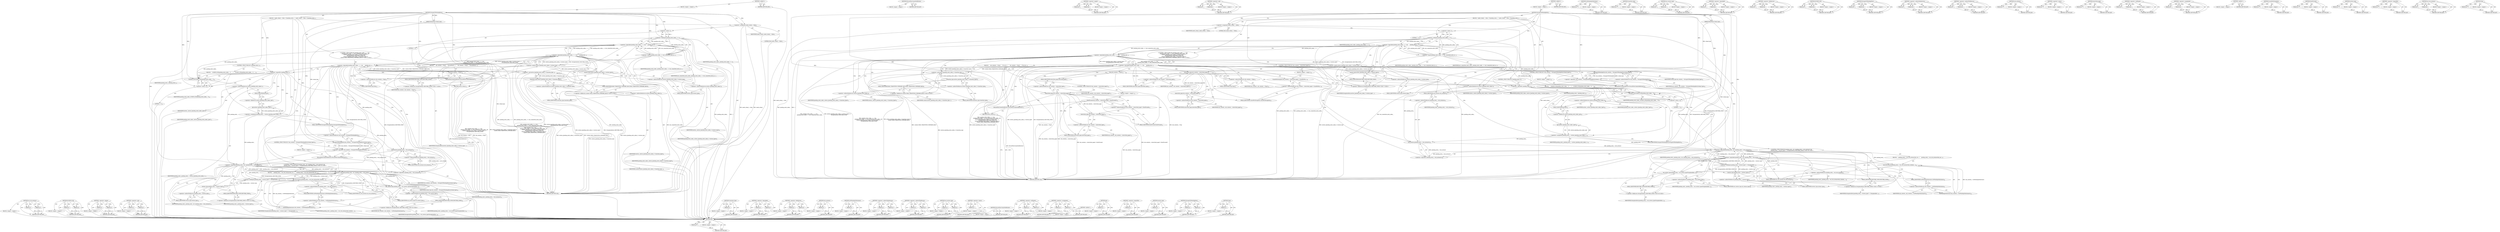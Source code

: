 digraph "Stop" {
vulnerable_212 [label=<(METHOD,set_site_instance)>];
vulnerable_213 [label=<(PARAM,p1)>];
vulnerable_214 [label=<(PARAM,p2)>];
vulnerable_215 [label=<(BLOCK,&lt;empty&gt;,&lt;empty&gt;)>];
vulnerable_216 [label=<(METHOD_RETURN,ANY)>];
vulnerable_194 [label=<(METHOD,DCHECK_NE)>];
vulnerable_195 [label=<(PARAM,p1)>];
vulnerable_196 [label=<(PARAM,p2)>];
vulnerable_197 [label=<(BLOCK,&lt;empty&gt;,&lt;empty&gt;)>];
vulnerable_198 [label=<(METHOD_RETURN,ANY)>];
vulnerable_150 [label=<(METHOD,&lt;operator&gt;.equals)>];
vulnerable_151 [label=<(PARAM,p1)>];
vulnerable_152 [label=<(PARAM,p2)>];
vulnerable_153 [label=<(BLOCK,&lt;empty&gt;,&lt;empty&gt;)>];
vulnerable_154 [label=<(METHOD_RETURN,ANY)>];
vulnerable_174 [label=<(METHOD,&lt;operator&gt;.and)>];
vulnerable_175 [label=<(PARAM,p1)>];
vulnerable_176 [label=<(PARAM,p2)>];
vulnerable_177 [label=<(BLOCK,&lt;empty&gt;,&lt;empty&gt;)>];
vulnerable_178 [label=<(METHOD_RETURN,ANY)>];
vulnerable_6 [label=<(METHOD,&lt;global&gt;)<SUB>1</SUB>>];
vulnerable_7 [label=<(BLOCK,&lt;empty&gt;,&lt;empty&gt;)<SUB>1</SUB>>];
vulnerable_8 [label=<(METHOD,NavigateToPendingEntry)<SUB>1</SUB>>];
vulnerable_9 [label=<(PARAM,ReloadType reload_type)<SUB>1</SUB>>];
vulnerable_10 [label=<(BLOCK,{
  needs_reload_ = false;

  if (pending_entry...,{
  needs_reload_ = false;

  if (pending_entry...)<SUB>1</SUB>>];
vulnerable_11 [label=<(&lt;operator&gt;.assignment,needs_reload_ = false)<SUB>2</SUB>>];
vulnerable_12 [label=<(IDENTIFIER,needs_reload_,needs_reload_ = false)<SUB>2</SUB>>];
vulnerable_13 [label=<(LITERAL,false,needs_reload_ = false)<SUB>2</SUB>>];
vulnerable_14 [label="<(CONTROL_STRUCTURE,IF,if (pending_entry_index_ != -1 &amp;&amp;
      pending_entry_index_ == last_committed_entry_index_ &amp;&amp;
      (entries_[pending_entry_index_]-&gt;restore_type() ==
          NavigationEntry::RESTORE_NONE) &amp;&amp;
       (entries_[pending_entry_index_]-&gt;transition_type() &amp;
           content::PAGE_TRANSITION_FORWARD_BACK)))<SUB>4</SUB>>"];
vulnerable_15 [label=<(&lt;operator&gt;.logicalAnd,pending_entry_index_ != -1 &amp;&amp;
      pending_ent...)<SUB>4</SUB>>];
vulnerable_16 [label=<(&lt;operator&gt;.logicalAnd,pending_entry_index_ != -1 &amp;&amp;
      pending_ent...)<SUB>4</SUB>>];
vulnerable_17 [label=<(&lt;operator&gt;.logicalAnd,pending_entry_index_ != -1 &amp;&amp;
      pending_ent...)<SUB>4</SUB>>];
vulnerable_18 [label=<(&lt;operator&gt;.notEquals,pending_entry_index_ != -1)<SUB>4</SUB>>];
vulnerable_19 [label=<(IDENTIFIER,pending_entry_index_,pending_entry_index_ != -1)<SUB>4</SUB>>];
vulnerable_20 [label=<(&lt;operator&gt;.minus,-1)<SUB>4</SUB>>];
vulnerable_21 [label=<(LITERAL,1,-1)<SUB>4</SUB>>];
vulnerable_22 [label=<(&lt;operator&gt;.equals,pending_entry_index_ == last_committed_entry_in...)<SUB>5</SUB>>];
vulnerable_23 [label=<(IDENTIFIER,pending_entry_index_,pending_entry_index_ == last_committed_entry_in...)<SUB>5</SUB>>];
vulnerable_24 [label=<(IDENTIFIER,last_committed_entry_index_,pending_entry_index_ == last_committed_entry_in...)<SUB>5</SUB>>];
vulnerable_25 [label=<(&lt;operator&gt;.equals,entries_[pending_entry_index_]-&gt;restore_type() ...)<SUB>6</SUB>>];
vulnerable_26 [label=<(restore_type,entries_[pending_entry_index_]-&gt;restore_type())<SUB>6</SUB>>];
vulnerable_27 [label=<(&lt;operator&gt;.indirectFieldAccess,entries_[pending_entry_index_]-&gt;restore_type)<SUB>6</SUB>>];
vulnerable_28 [label=<(&lt;operator&gt;.indirectIndexAccess,entries_[pending_entry_index_])<SUB>6</SUB>>];
vulnerable_29 [label=<(IDENTIFIER,entries_,entries_[pending_entry_index_]-&gt;restore_type())<SUB>6</SUB>>];
vulnerable_30 [label=<(IDENTIFIER,pending_entry_index_,entries_[pending_entry_index_]-&gt;restore_type())<SUB>6</SUB>>];
vulnerable_31 [label=<(FIELD_IDENTIFIER,restore_type,restore_type)<SUB>6</SUB>>];
vulnerable_32 [label="<(&lt;operator&gt;.fieldAccess,NavigationEntry::RESTORE_NONE)<SUB>7</SUB>>"];
vulnerable_33 [label=<(IDENTIFIER,NavigationEntry,entries_[pending_entry_index_]-&gt;restore_type() ...)<SUB>7</SUB>>];
vulnerable_34 [label=<(FIELD_IDENTIFIER,RESTORE_NONE,RESTORE_NONE)<SUB>7</SUB>>];
vulnerable_35 [label=<(&lt;operator&gt;.and,entries_[pending_entry_index_]-&gt;transition_type...)<SUB>8</SUB>>];
vulnerable_36 [label=<(transition_type,entries_[pending_entry_index_]-&gt;transition_type())<SUB>8</SUB>>];
vulnerable_37 [label=<(&lt;operator&gt;.indirectFieldAccess,entries_[pending_entry_index_]-&gt;transition_type)<SUB>8</SUB>>];
vulnerable_38 [label=<(&lt;operator&gt;.indirectIndexAccess,entries_[pending_entry_index_])<SUB>8</SUB>>];
vulnerable_39 [label=<(IDENTIFIER,entries_,entries_[pending_entry_index_]-&gt;transition_type())<SUB>8</SUB>>];
vulnerable_40 [label=<(IDENTIFIER,pending_entry_index_,entries_[pending_entry_index_]-&gt;transition_type())<SUB>8</SUB>>];
vulnerable_41 [label=<(FIELD_IDENTIFIER,transition_type,transition_type)<SUB>8</SUB>>];
vulnerable_42 [label="<(&lt;operator&gt;.fieldAccess,content::PAGE_TRANSITION_FORWARD_BACK)<SUB>9</SUB>>"];
vulnerable_43 [label=<(IDENTIFIER,content,entries_[pending_entry_index_]-&gt;transition_type...)<SUB>9</SUB>>];
vulnerable_44 [label=<(FIELD_IDENTIFIER,PAGE_TRANSITION_FORWARD_BACK,PAGE_TRANSITION_FORWARD_BACK)<SUB>9</SUB>>];
vulnerable_45 [label=<(BLOCK,{
     tab_contents_-&gt;Stop();
     DiscardNonCo...,{
     tab_contents_-&gt;Stop();
     DiscardNonCo...)<SUB>9</SUB>>];
vulnerable_46 [label=<(Stop,tab_contents_-&gt;Stop())<SUB>10</SUB>>];
vulnerable_47 [label=<(&lt;operator&gt;.indirectFieldAccess,tab_contents_-&gt;Stop)<SUB>10</SUB>>];
vulnerable_48 [label=<(IDENTIFIER,tab_contents_,tab_contents_-&gt;Stop())<SUB>10</SUB>>];
vulnerable_49 [label=<(FIELD_IDENTIFIER,Stop,Stop)<SUB>10</SUB>>];
vulnerable_50 [label=<(DiscardNonCommittedEntries,DiscardNonCommittedEntries())<SUB>11</SUB>>];
vulnerable_51 [label=<(RETURN,return;,return;)<SUB>12</SUB>>];
vulnerable_52 [label=<(CONTROL_STRUCTURE,IF,if (!pending_entry_))<SUB>15</SUB>>];
vulnerable_53 [label=<(&lt;operator&gt;.logicalNot,!pending_entry_)<SUB>15</SUB>>];
vulnerable_54 [label=<(IDENTIFIER,pending_entry_,!pending_entry_)<SUB>15</SUB>>];
vulnerable_55 [label=<(BLOCK,{
     DCHECK_NE(pending_entry_index_, -1);
   ...,{
     DCHECK_NE(pending_entry_index_, -1);
   ...)<SUB>15</SUB>>];
vulnerable_56 [label=<(DCHECK_NE,DCHECK_NE(pending_entry_index_, -1))<SUB>16</SUB>>];
vulnerable_57 [label=<(IDENTIFIER,pending_entry_index_,DCHECK_NE(pending_entry_index_, -1))<SUB>16</SUB>>];
vulnerable_58 [label=<(&lt;operator&gt;.minus,-1)<SUB>16</SUB>>];
vulnerable_59 [label=<(LITERAL,1,-1)<SUB>16</SUB>>];
vulnerable_60 [label=<(&lt;operator&gt;.assignment,pending_entry_ = entries_[pending_entry_index_]...)<SUB>17</SUB>>];
vulnerable_61 [label=<(IDENTIFIER,pending_entry_,pending_entry_ = entries_[pending_entry_index_]...)<SUB>17</SUB>>];
vulnerable_62 [label=<(get,entries_[pending_entry_index_].get())<SUB>17</SUB>>];
vulnerable_63 [label=<(&lt;operator&gt;.fieldAccess,entries_[pending_entry_index_].get)<SUB>17</SUB>>];
vulnerable_64 [label=<(&lt;operator&gt;.indirectIndexAccess,entries_[pending_entry_index_])<SUB>17</SUB>>];
vulnerable_65 [label=<(IDENTIFIER,entries_,entries_[pending_entry_index_].get())<SUB>17</SUB>>];
vulnerable_66 [label=<(IDENTIFIER,pending_entry_index_,entries_[pending_entry_index_].get())<SUB>17</SUB>>];
vulnerable_67 [label=<(FIELD_IDENTIFIER,get,get)<SUB>17</SUB>>];
vulnerable_68 [label=<(CONTROL_STRUCTURE,IF,if (!tab_contents_-&gt;NavigateToPendingEntry(reload_type)))<SUB>20</SUB>>];
vulnerable_69 [label=<(&lt;operator&gt;.logicalNot,!tab_contents_-&gt;NavigateToPendingEntry(reload_t...)<SUB>20</SUB>>];
vulnerable_70 [label=<(NavigateToPendingEntry,tab_contents_-&gt;NavigateToPendingEntry(reload_type))<SUB>20</SUB>>];
vulnerable_71 [label=<(&lt;operator&gt;.indirectFieldAccess,tab_contents_-&gt;NavigateToPendingEntry)<SUB>20</SUB>>];
vulnerable_72 [label=<(IDENTIFIER,tab_contents_,tab_contents_-&gt;NavigateToPendingEntry(reload_type))<SUB>20</SUB>>];
vulnerable_73 [label=<(FIELD_IDENTIFIER,NavigateToPendingEntry,NavigateToPendingEntry)<SUB>20</SUB>>];
vulnerable_74 [label=<(IDENTIFIER,reload_type,tab_contents_-&gt;NavigateToPendingEntry(reload_type))<SUB>20</SUB>>];
vulnerable_75 [label=<(BLOCK,&lt;empty&gt;,&lt;empty&gt;)<SUB>21</SUB>>];
vulnerable_76 [label=<(DiscardNonCommittedEntries,DiscardNonCommittedEntries())<SUB>21</SUB>>];
vulnerable_77 [label="<(CONTROL_STRUCTURE,IF,if (pending_entry_ &amp;&amp; !pending_entry_-&gt;site_instance() &amp;&amp;
      pending_entry_-&gt;restore_type() != NavigationEntry::RESTORE_NONE))<SUB>23</SUB>>"];
vulnerable_78 [label=<(&lt;operator&gt;.logicalAnd,pending_entry_ &amp;&amp; !pending_entry_-&gt;site_instanc...)<SUB>23</SUB>>];
vulnerable_79 [label=<(&lt;operator&gt;.logicalAnd,pending_entry_ &amp;&amp; !pending_entry_-&gt;site_instance())<SUB>23</SUB>>];
vulnerable_80 [label=<(IDENTIFIER,pending_entry_,pending_entry_ &amp;&amp; !pending_entry_-&gt;site_instance())<SUB>23</SUB>>];
vulnerable_81 [label=<(&lt;operator&gt;.logicalNot,!pending_entry_-&gt;site_instance())<SUB>23</SUB>>];
vulnerable_82 [label=<(site_instance,pending_entry_-&gt;site_instance())<SUB>23</SUB>>];
vulnerable_83 [label=<(&lt;operator&gt;.indirectFieldAccess,pending_entry_-&gt;site_instance)<SUB>23</SUB>>];
vulnerable_84 [label=<(IDENTIFIER,pending_entry_,pending_entry_-&gt;site_instance())<SUB>23</SUB>>];
vulnerable_85 [label=<(FIELD_IDENTIFIER,site_instance,site_instance)<SUB>23</SUB>>];
vulnerable_86 [label=<(&lt;operator&gt;.notEquals,pending_entry_-&gt;restore_type() != NavigationEnt...)<SUB>24</SUB>>];
vulnerable_87 [label=<(restore_type,pending_entry_-&gt;restore_type())<SUB>24</SUB>>];
vulnerable_88 [label=<(&lt;operator&gt;.indirectFieldAccess,pending_entry_-&gt;restore_type)<SUB>24</SUB>>];
vulnerable_89 [label=<(IDENTIFIER,pending_entry_,pending_entry_-&gt;restore_type())<SUB>24</SUB>>];
vulnerable_90 [label=<(FIELD_IDENTIFIER,restore_type,restore_type)<SUB>24</SUB>>];
vulnerable_91 [label="<(&lt;operator&gt;.fieldAccess,NavigationEntry::RESTORE_NONE)<SUB>24</SUB>>"];
vulnerable_92 [label=<(IDENTIFIER,NavigationEntry,pending_entry_-&gt;restore_type() != NavigationEnt...)<SUB>24</SUB>>];
vulnerable_93 [label=<(FIELD_IDENTIFIER,RESTORE_NONE,RESTORE_NONE)<SUB>24</SUB>>];
vulnerable_94 [label=<(BLOCK,{
    pending_entry_-&gt;set_site_instance(tab_con...,{
    pending_entry_-&gt;set_site_instance(tab_con...)<SUB>24</SUB>>];
vulnerable_95 [label=<(set_site_instance,pending_entry_-&gt;set_site_instance(tab_contents_...)<SUB>25</SUB>>];
vulnerable_96 [label=<(&lt;operator&gt;.indirectFieldAccess,pending_entry_-&gt;set_site_instance)<SUB>25</SUB>>];
vulnerable_97 [label=<(IDENTIFIER,pending_entry_,pending_entry_-&gt;set_site_instance(tab_contents_...)<SUB>25</SUB>>];
vulnerable_98 [label=<(FIELD_IDENTIFIER,set_site_instance,set_site_instance)<SUB>25</SUB>>];
vulnerable_99 [label=<(GetPendingSiteInstance,tab_contents_-&gt;GetPendingSiteInstance())<SUB>25</SUB>>];
vulnerable_100 [label=<(&lt;operator&gt;.indirectFieldAccess,tab_contents_-&gt;GetPendingSiteInstance)<SUB>25</SUB>>];
vulnerable_101 [label=<(IDENTIFIER,tab_contents_,tab_contents_-&gt;GetPendingSiteInstance())<SUB>25</SUB>>];
vulnerable_102 [label=<(FIELD_IDENTIFIER,GetPendingSiteInstance,GetPendingSiteInstance)<SUB>25</SUB>>];
vulnerable_103 [label=<(set_restore_type,pending_entry_-&gt;set_restore_type(NavigationEntr...)<SUB>26</SUB>>];
vulnerable_104 [label=<(&lt;operator&gt;.indirectFieldAccess,pending_entry_-&gt;set_restore_type)<SUB>26</SUB>>];
vulnerable_105 [label=<(IDENTIFIER,pending_entry_,pending_entry_-&gt;set_restore_type(NavigationEntr...)<SUB>26</SUB>>];
vulnerable_106 [label=<(FIELD_IDENTIFIER,set_restore_type,set_restore_type)<SUB>26</SUB>>];
vulnerable_107 [label="<(&lt;operator&gt;.fieldAccess,NavigationEntry::RESTORE_NONE)<SUB>26</SUB>>"];
vulnerable_108 [label=<(IDENTIFIER,NavigationEntry,pending_entry_-&gt;set_restore_type(NavigationEntr...)<SUB>26</SUB>>];
vulnerable_109 [label=<(FIELD_IDENTIFIER,RESTORE_NONE,RESTORE_NONE)<SUB>26</SUB>>];
vulnerable_110 [label=<(METHOD_RETURN,void)<SUB>1</SUB>>];
vulnerable_112 [label=<(METHOD_RETURN,ANY)<SUB>1</SUB>>];
vulnerable_179 [label=<(METHOD,transition_type)>];
vulnerable_180 [label=<(PARAM,p1)>];
vulnerable_181 [label=<(BLOCK,&lt;empty&gt;,&lt;empty&gt;)>];
vulnerable_182 [label=<(METHOD_RETURN,ANY)>];
vulnerable_136 [label=<(METHOD,&lt;operator&gt;.logicalAnd)>];
vulnerable_137 [label=<(PARAM,p1)>];
vulnerable_138 [label=<(PARAM,p2)>];
vulnerable_139 [label=<(BLOCK,&lt;empty&gt;,&lt;empty&gt;)>];
vulnerable_140 [label=<(METHOD_RETURN,ANY)>];
vulnerable_169 [label=<(METHOD,&lt;operator&gt;.fieldAccess)>];
vulnerable_170 [label=<(PARAM,p1)>];
vulnerable_171 [label=<(PARAM,p2)>];
vulnerable_172 [label=<(BLOCK,&lt;empty&gt;,&lt;empty&gt;)>];
vulnerable_173 [label=<(METHOD_RETURN,ANY)>];
vulnerable_208 [label=<(METHOD,site_instance)>];
vulnerable_209 [label=<(PARAM,p1)>];
vulnerable_210 [label=<(BLOCK,&lt;empty&gt;,&lt;empty&gt;)>];
vulnerable_211 [label=<(METHOD_RETURN,ANY)>];
vulnerable_217 [label=<(METHOD,GetPendingSiteInstance)>];
vulnerable_218 [label=<(PARAM,p1)>];
vulnerable_219 [label=<(BLOCK,&lt;empty&gt;,&lt;empty&gt;)>];
vulnerable_220 [label=<(METHOD_RETURN,ANY)>];
vulnerable_164 [label=<(METHOD,&lt;operator&gt;.indirectIndexAccess)>];
vulnerable_165 [label=<(PARAM,p1)>];
vulnerable_166 [label=<(PARAM,p2)>];
vulnerable_167 [label=<(BLOCK,&lt;empty&gt;,&lt;empty&gt;)>];
vulnerable_168 [label=<(METHOD_RETURN,ANY)>];
vulnerable_159 [label=<(METHOD,&lt;operator&gt;.indirectFieldAccess)>];
vulnerable_160 [label=<(PARAM,p1)>];
vulnerable_161 [label=<(PARAM,p2)>];
vulnerable_162 [label=<(BLOCK,&lt;empty&gt;,&lt;empty&gt;)>];
vulnerable_163 [label=<(METHOD_RETURN,ANY)>];
vulnerable_221 [label=<(METHOD,set_restore_type)>];
vulnerable_222 [label=<(PARAM,p1)>];
vulnerable_223 [label=<(PARAM,p2)>];
vulnerable_224 [label=<(BLOCK,&lt;empty&gt;,&lt;empty&gt;)>];
vulnerable_225 [label=<(METHOD_RETURN,ANY)>];
vulnerable_146 [label=<(METHOD,&lt;operator&gt;.minus)>];
vulnerable_147 [label=<(PARAM,p1)>];
vulnerable_148 [label=<(BLOCK,&lt;empty&gt;,&lt;empty&gt;)>];
vulnerable_149 [label=<(METHOD_RETURN,ANY)>];
vulnerable_187 [label=<(METHOD,DiscardNonCommittedEntries)>];
vulnerable_188 [label=<(BLOCK,&lt;empty&gt;,&lt;empty&gt;)>];
vulnerable_189 [label=<(METHOD_RETURN,ANY)>];
vulnerable_141 [label=<(METHOD,&lt;operator&gt;.notEquals)>];
vulnerable_142 [label=<(PARAM,p1)>];
vulnerable_143 [label=<(PARAM,p2)>];
vulnerable_144 [label=<(BLOCK,&lt;empty&gt;,&lt;empty&gt;)>];
vulnerable_145 [label=<(METHOD_RETURN,ANY)>];
vulnerable_131 [label=<(METHOD,&lt;operator&gt;.assignment)>];
vulnerable_132 [label=<(PARAM,p1)>];
vulnerable_133 [label=<(PARAM,p2)>];
vulnerable_134 [label=<(BLOCK,&lt;empty&gt;,&lt;empty&gt;)>];
vulnerable_135 [label=<(METHOD_RETURN,ANY)>];
vulnerable_125 [label=<(METHOD,&lt;global&gt;)<SUB>1</SUB>>];
vulnerable_126 [label=<(BLOCK,&lt;empty&gt;,&lt;empty&gt;)>];
vulnerable_127 [label=<(METHOD_RETURN,ANY)>];
vulnerable_199 [label=<(METHOD,get)>];
vulnerable_200 [label=<(PARAM,p1)>];
vulnerable_201 [label=<(BLOCK,&lt;empty&gt;,&lt;empty&gt;)>];
vulnerable_202 [label=<(METHOD_RETURN,ANY)>];
vulnerable_190 [label=<(METHOD,&lt;operator&gt;.logicalNot)>];
vulnerable_191 [label=<(PARAM,p1)>];
vulnerable_192 [label=<(BLOCK,&lt;empty&gt;,&lt;empty&gt;)>];
vulnerable_193 [label=<(METHOD_RETURN,ANY)>];
vulnerable_155 [label=<(METHOD,restore_type)>];
vulnerable_156 [label=<(PARAM,p1)>];
vulnerable_157 [label=<(BLOCK,&lt;empty&gt;,&lt;empty&gt;)>];
vulnerable_158 [label=<(METHOD_RETURN,ANY)>];
vulnerable_203 [label=<(METHOD,NavigateToPendingEntry)>];
vulnerable_204 [label=<(PARAM,p1)>];
vulnerable_205 [label=<(PARAM,p2)>];
vulnerable_206 [label=<(BLOCK,&lt;empty&gt;,&lt;empty&gt;)>];
vulnerable_207 [label=<(METHOD_RETURN,ANY)>];
vulnerable_183 [label=<(METHOD,Stop)>];
vulnerable_184 [label=<(PARAM,p1)>];
vulnerable_185 [label=<(BLOCK,&lt;empty&gt;,&lt;empty&gt;)>];
vulnerable_186 [label=<(METHOD_RETURN,ANY)>];
fixed_237 [label=<(METHOD,get)>];
fixed_238 [label=<(PARAM,p1)>];
fixed_239 [label=<(BLOCK,&lt;empty&gt;,&lt;empty&gt;)>];
fixed_240 [label=<(METHOD_RETURN,ANY)>];
fixed_221 [label=<(METHOD,DiscardNonCommittedEntries)>];
fixed_222 [label=<(BLOCK,&lt;empty&gt;,&lt;empty&gt;)>];
fixed_223 [label=<(METHOD_RETURN,ANY)>];
fixed_176 [label=<(METHOD,&lt;operator&gt;.equals)>];
fixed_177 [label=<(PARAM,p1)>];
fixed_178 [label=<(PARAM,p2)>];
fixed_179 [label=<(BLOCK,&lt;empty&gt;,&lt;empty&gt;)>];
fixed_180 [label=<(METHOD_RETURN,ANY)>];
fixed_200 [label=<(METHOD,&lt;operator&gt;.and)>];
fixed_201 [label=<(PARAM,p1)>];
fixed_202 [label=<(PARAM,p2)>];
fixed_203 [label=<(BLOCK,&lt;empty&gt;,&lt;empty&gt;)>];
fixed_204 [label=<(METHOD_RETURN,ANY)>];
fixed_6 [label=<(METHOD,&lt;global&gt;)<SUB>1</SUB>>];
fixed_7 [label=<(BLOCK,&lt;empty&gt;,&lt;empty&gt;)<SUB>1</SUB>>];
fixed_8 [label=<(METHOD,NavigateToPendingEntry)<SUB>1</SUB>>];
fixed_9 [label=<(PARAM,ReloadType reload_type)<SUB>1</SUB>>];
fixed_10 [label=<(BLOCK,{
  needs_reload_ = false;

  if (pending_entry...,{
  needs_reload_ = false;

  if (pending_entry...)<SUB>1</SUB>>];
fixed_11 [label=<(&lt;operator&gt;.assignment,needs_reload_ = false)<SUB>2</SUB>>];
fixed_12 [label=<(IDENTIFIER,needs_reload_,needs_reload_ = false)<SUB>2</SUB>>];
fixed_13 [label=<(LITERAL,false,needs_reload_ = false)<SUB>2</SUB>>];
fixed_14 [label="<(CONTROL_STRUCTURE,IF,if (pending_entry_index_ != -1 &amp;&amp;
      pending_entry_index_ == last_committed_entry_index_ &amp;&amp;
      (entries_[pending_entry_index_]-&gt;restore_type() ==
          NavigationEntry::RESTORE_NONE) &amp;&amp;
       (entries_[pending_entry_index_]-&gt;transition_type() &amp;
           content::PAGE_TRANSITION_FORWARD_BACK)))<SUB>4</SUB>>"];
fixed_15 [label=<(&lt;operator&gt;.logicalAnd,pending_entry_index_ != -1 &amp;&amp;
      pending_ent...)<SUB>4</SUB>>];
fixed_16 [label=<(&lt;operator&gt;.logicalAnd,pending_entry_index_ != -1 &amp;&amp;
      pending_ent...)<SUB>4</SUB>>];
fixed_17 [label=<(&lt;operator&gt;.logicalAnd,pending_entry_index_ != -1 &amp;&amp;
      pending_ent...)<SUB>4</SUB>>];
fixed_18 [label=<(&lt;operator&gt;.notEquals,pending_entry_index_ != -1)<SUB>4</SUB>>];
fixed_19 [label=<(IDENTIFIER,pending_entry_index_,pending_entry_index_ != -1)<SUB>4</SUB>>];
fixed_20 [label=<(&lt;operator&gt;.minus,-1)<SUB>4</SUB>>];
fixed_21 [label=<(LITERAL,1,-1)<SUB>4</SUB>>];
fixed_22 [label=<(&lt;operator&gt;.equals,pending_entry_index_ == last_committed_entry_in...)<SUB>5</SUB>>];
fixed_23 [label=<(IDENTIFIER,pending_entry_index_,pending_entry_index_ == last_committed_entry_in...)<SUB>5</SUB>>];
fixed_24 [label=<(IDENTIFIER,last_committed_entry_index_,pending_entry_index_ == last_committed_entry_in...)<SUB>5</SUB>>];
fixed_25 [label=<(&lt;operator&gt;.equals,entries_[pending_entry_index_]-&gt;restore_type() ...)<SUB>6</SUB>>];
fixed_26 [label=<(restore_type,entries_[pending_entry_index_]-&gt;restore_type())<SUB>6</SUB>>];
fixed_27 [label=<(&lt;operator&gt;.indirectFieldAccess,entries_[pending_entry_index_]-&gt;restore_type)<SUB>6</SUB>>];
fixed_28 [label=<(&lt;operator&gt;.indirectIndexAccess,entries_[pending_entry_index_])<SUB>6</SUB>>];
fixed_29 [label=<(IDENTIFIER,entries_,entries_[pending_entry_index_]-&gt;restore_type())<SUB>6</SUB>>];
fixed_30 [label=<(IDENTIFIER,pending_entry_index_,entries_[pending_entry_index_]-&gt;restore_type())<SUB>6</SUB>>];
fixed_31 [label=<(FIELD_IDENTIFIER,restore_type,restore_type)<SUB>6</SUB>>];
fixed_32 [label="<(&lt;operator&gt;.fieldAccess,NavigationEntry::RESTORE_NONE)<SUB>7</SUB>>"];
fixed_33 [label=<(IDENTIFIER,NavigationEntry,entries_[pending_entry_index_]-&gt;restore_type() ...)<SUB>7</SUB>>];
fixed_34 [label=<(FIELD_IDENTIFIER,RESTORE_NONE,RESTORE_NONE)<SUB>7</SUB>>];
fixed_35 [label=<(&lt;operator&gt;.and,entries_[pending_entry_index_]-&gt;transition_type...)<SUB>8</SUB>>];
fixed_36 [label=<(transition_type,entries_[pending_entry_index_]-&gt;transition_type())<SUB>8</SUB>>];
fixed_37 [label=<(&lt;operator&gt;.indirectFieldAccess,entries_[pending_entry_index_]-&gt;transition_type)<SUB>8</SUB>>];
fixed_38 [label=<(&lt;operator&gt;.indirectIndexAccess,entries_[pending_entry_index_])<SUB>8</SUB>>];
fixed_39 [label=<(IDENTIFIER,entries_,entries_[pending_entry_index_]-&gt;transition_type())<SUB>8</SUB>>];
fixed_40 [label=<(IDENTIFIER,pending_entry_index_,entries_[pending_entry_index_]-&gt;transition_type())<SUB>8</SUB>>];
fixed_41 [label=<(FIELD_IDENTIFIER,transition_type,transition_type)<SUB>8</SUB>>];
fixed_42 [label="<(&lt;operator&gt;.fieldAccess,content::PAGE_TRANSITION_FORWARD_BACK)<SUB>9</SUB>>"];
fixed_43 [label=<(IDENTIFIER,content,entries_[pending_entry_index_]-&gt;transition_type...)<SUB>9</SUB>>];
fixed_44 [label=<(FIELD_IDENTIFIER,PAGE_TRANSITION_FORWARD_BACK,PAGE_TRANSITION_FORWARD_BACK)<SUB>9</SUB>>];
fixed_45 [label=<(BLOCK,{
     tab_contents_-&gt;Stop();

    // If an int...,{
     tab_contents_-&gt;Stop();

    // If an int...)<SUB>9</SUB>>];
fixed_46 [label=<(Stop,tab_contents_-&gt;Stop())<SUB>10</SUB>>];
fixed_47 [label=<(&lt;operator&gt;.indirectFieldAccess,tab_contents_-&gt;Stop)<SUB>10</SUB>>];
fixed_48 [label=<(IDENTIFIER,tab_contents_,tab_contents_-&gt;Stop())<SUB>10</SUB>>];
fixed_49 [label=<(FIELD_IDENTIFIER,Stop,Stop)<SUB>10</SUB>>];
fixed_50 [label=<(CONTROL_STRUCTURE,IF,if (tab_contents_-&gt;interstitial_page()))<SUB>14</SUB>>];
fixed_51 [label=<(interstitial_page,tab_contents_-&gt;interstitial_page())<SUB>14</SUB>>];
fixed_52 [label=<(&lt;operator&gt;.indirectFieldAccess,tab_contents_-&gt;interstitial_page)<SUB>14</SUB>>];
fixed_53 [label=<(IDENTIFIER,tab_contents_,tab_contents_-&gt;interstitial_page())<SUB>14</SUB>>];
fixed_54 [label=<(FIELD_IDENTIFIER,interstitial_page,interstitial_page)<SUB>14</SUB>>];
fixed_55 [label=<(BLOCK,&lt;empty&gt;,&lt;empty&gt;)<SUB>15</SUB>>];
fixed_56 [label=<(DontProceed,tab_contents_-&gt;interstitial_page()-&gt;DontProceed())<SUB>15</SUB>>];
fixed_57 [label=<(&lt;operator&gt;.indirectFieldAccess,tab_contents_-&gt;interstitial_page()-&gt;DontProceed)<SUB>15</SUB>>];
fixed_58 [label=<(interstitial_page,tab_contents_-&gt;interstitial_page())<SUB>15</SUB>>];
fixed_59 [label=<(&lt;operator&gt;.indirectFieldAccess,tab_contents_-&gt;interstitial_page)<SUB>15</SUB>>];
fixed_60 [label=<(IDENTIFIER,tab_contents_,tab_contents_-&gt;interstitial_page())<SUB>15</SUB>>];
fixed_61 [label=<(FIELD_IDENTIFIER,interstitial_page,interstitial_page)<SUB>15</SUB>>];
fixed_62 [label=<(FIELD_IDENTIFIER,DontProceed,DontProceed)<SUB>15</SUB>>];
fixed_63 [label=<(DiscardNonCommittedEntries,DiscardNonCommittedEntries())<SUB>17</SUB>>];
fixed_64 [label=<(RETURN,return;,return;)<SUB>18</SUB>>];
fixed_65 [label=<(CONTROL_STRUCTURE,IF,if (tab_contents_-&gt;interstitial_page()))<SUB>25</SUB>>];
fixed_66 [label=<(interstitial_page,tab_contents_-&gt;interstitial_page())<SUB>25</SUB>>];
fixed_67 [label=<(&lt;operator&gt;.indirectFieldAccess,tab_contents_-&gt;interstitial_page)<SUB>25</SUB>>];
fixed_68 [label=<(IDENTIFIER,tab_contents_,tab_contents_-&gt;interstitial_page())<SUB>25</SUB>>];
fixed_69 [label=<(FIELD_IDENTIFIER,interstitial_page,interstitial_page)<SUB>25</SUB>>];
fixed_70 [label=<(BLOCK,&lt;empty&gt;,&lt;empty&gt;)<SUB>26</SUB>>];
fixed_71 [label=<(CancelForNavigation,tab_contents_-&gt;interstitial_page()-&gt;CancelForNa...)<SUB>26</SUB>>];
fixed_72 [label=<(&lt;operator&gt;.indirectFieldAccess,tab_contents_-&gt;interstitial_page()-&gt;CancelForNa...)<SUB>26</SUB>>];
fixed_73 [label=<(interstitial_page,tab_contents_-&gt;interstitial_page())<SUB>26</SUB>>];
fixed_74 [label=<(&lt;operator&gt;.indirectFieldAccess,tab_contents_-&gt;interstitial_page)<SUB>26</SUB>>];
fixed_75 [label=<(IDENTIFIER,tab_contents_,tab_contents_-&gt;interstitial_page())<SUB>26</SUB>>];
fixed_76 [label=<(FIELD_IDENTIFIER,interstitial_page,interstitial_page)<SUB>26</SUB>>];
fixed_77 [label=<(FIELD_IDENTIFIER,CancelForNavigation,CancelForNavigation)<SUB>26</SUB>>];
fixed_78 [label=<(CONTROL_STRUCTURE,IF,if (!pending_entry_))<SUB>28</SUB>>];
fixed_79 [label=<(&lt;operator&gt;.logicalNot,!pending_entry_)<SUB>28</SUB>>];
fixed_80 [label=<(IDENTIFIER,pending_entry_,!pending_entry_)<SUB>28</SUB>>];
fixed_81 [label=<(BLOCK,{
     DCHECK_NE(pending_entry_index_, -1);
   ...,{
     DCHECK_NE(pending_entry_index_, -1);
   ...)<SUB>28</SUB>>];
fixed_82 [label=<(DCHECK_NE,DCHECK_NE(pending_entry_index_, -1))<SUB>29</SUB>>];
fixed_83 [label=<(IDENTIFIER,pending_entry_index_,DCHECK_NE(pending_entry_index_, -1))<SUB>29</SUB>>];
fixed_84 [label=<(&lt;operator&gt;.minus,-1)<SUB>29</SUB>>];
fixed_85 [label=<(LITERAL,1,-1)<SUB>29</SUB>>];
fixed_86 [label=<(&lt;operator&gt;.assignment,pending_entry_ = entries_[pending_entry_index_]...)<SUB>30</SUB>>];
fixed_87 [label=<(IDENTIFIER,pending_entry_,pending_entry_ = entries_[pending_entry_index_]...)<SUB>30</SUB>>];
fixed_88 [label=<(get,entries_[pending_entry_index_].get())<SUB>30</SUB>>];
fixed_89 [label=<(&lt;operator&gt;.fieldAccess,entries_[pending_entry_index_].get)<SUB>30</SUB>>];
fixed_90 [label=<(&lt;operator&gt;.indirectIndexAccess,entries_[pending_entry_index_])<SUB>30</SUB>>];
fixed_91 [label=<(IDENTIFIER,entries_,entries_[pending_entry_index_].get())<SUB>30</SUB>>];
fixed_92 [label=<(IDENTIFIER,pending_entry_index_,entries_[pending_entry_index_].get())<SUB>30</SUB>>];
fixed_93 [label=<(FIELD_IDENTIFIER,get,get)<SUB>30</SUB>>];
fixed_94 [label=<(CONTROL_STRUCTURE,IF,if (!tab_contents_-&gt;NavigateToPendingEntry(reload_type)))<SUB>33</SUB>>];
fixed_95 [label=<(&lt;operator&gt;.logicalNot,!tab_contents_-&gt;NavigateToPendingEntry(reload_t...)<SUB>33</SUB>>];
fixed_96 [label=<(NavigateToPendingEntry,tab_contents_-&gt;NavigateToPendingEntry(reload_type))<SUB>33</SUB>>];
fixed_97 [label=<(&lt;operator&gt;.indirectFieldAccess,tab_contents_-&gt;NavigateToPendingEntry)<SUB>33</SUB>>];
fixed_98 [label=<(IDENTIFIER,tab_contents_,tab_contents_-&gt;NavigateToPendingEntry(reload_type))<SUB>33</SUB>>];
fixed_99 [label=<(FIELD_IDENTIFIER,NavigateToPendingEntry,NavigateToPendingEntry)<SUB>33</SUB>>];
fixed_100 [label=<(IDENTIFIER,reload_type,tab_contents_-&gt;NavigateToPendingEntry(reload_type))<SUB>33</SUB>>];
fixed_101 [label=<(BLOCK,&lt;empty&gt;,&lt;empty&gt;)<SUB>34</SUB>>];
fixed_102 [label=<(DiscardNonCommittedEntries,DiscardNonCommittedEntries())<SUB>34</SUB>>];
fixed_103 [label="<(CONTROL_STRUCTURE,IF,if (pending_entry_ &amp;&amp; !pending_entry_-&gt;site_instance() &amp;&amp;
      pending_entry_-&gt;restore_type() != NavigationEntry::RESTORE_NONE))<SUB>36</SUB>>"];
fixed_104 [label=<(&lt;operator&gt;.logicalAnd,pending_entry_ &amp;&amp; !pending_entry_-&gt;site_instanc...)<SUB>36</SUB>>];
fixed_105 [label=<(&lt;operator&gt;.logicalAnd,pending_entry_ &amp;&amp; !pending_entry_-&gt;site_instance())<SUB>36</SUB>>];
fixed_106 [label=<(IDENTIFIER,pending_entry_,pending_entry_ &amp;&amp; !pending_entry_-&gt;site_instance())<SUB>36</SUB>>];
fixed_107 [label=<(&lt;operator&gt;.logicalNot,!pending_entry_-&gt;site_instance())<SUB>36</SUB>>];
fixed_108 [label=<(site_instance,pending_entry_-&gt;site_instance())<SUB>36</SUB>>];
fixed_109 [label=<(&lt;operator&gt;.indirectFieldAccess,pending_entry_-&gt;site_instance)<SUB>36</SUB>>];
fixed_110 [label=<(IDENTIFIER,pending_entry_,pending_entry_-&gt;site_instance())<SUB>36</SUB>>];
fixed_111 [label=<(FIELD_IDENTIFIER,site_instance,site_instance)<SUB>36</SUB>>];
fixed_112 [label=<(&lt;operator&gt;.notEquals,pending_entry_-&gt;restore_type() != NavigationEnt...)<SUB>37</SUB>>];
fixed_113 [label=<(restore_type,pending_entry_-&gt;restore_type())<SUB>37</SUB>>];
fixed_114 [label=<(&lt;operator&gt;.indirectFieldAccess,pending_entry_-&gt;restore_type)<SUB>37</SUB>>];
fixed_115 [label=<(IDENTIFIER,pending_entry_,pending_entry_-&gt;restore_type())<SUB>37</SUB>>];
fixed_116 [label=<(FIELD_IDENTIFIER,restore_type,restore_type)<SUB>37</SUB>>];
fixed_117 [label="<(&lt;operator&gt;.fieldAccess,NavigationEntry::RESTORE_NONE)<SUB>37</SUB>>"];
fixed_118 [label=<(IDENTIFIER,NavigationEntry,pending_entry_-&gt;restore_type() != NavigationEnt...)<SUB>37</SUB>>];
fixed_119 [label=<(FIELD_IDENTIFIER,RESTORE_NONE,RESTORE_NONE)<SUB>37</SUB>>];
fixed_120 [label=<(BLOCK,{
    pending_entry_-&gt;set_site_instance(tab_con...,{
    pending_entry_-&gt;set_site_instance(tab_con...)<SUB>37</SUB>>];
fixed_121 [label=<(set_site_instance,pending_entry_-&gt;set_site_instance(tab_contents_...)<SUB>38</SUB>>];
fixed_122 [label=<(&lt;operator&gt;.indirectFieldAccess,pending_entry_-&gt;set_site_instance)<SUB>38</SUB>>];
fixed_123 [label=<(IDENTIFIER,pending_entry_,pending_entry_-&gt;set_site_instance(tab_contents_...)<SUB>38</SUB>>];
fixed_124 [label=<(FIELD_IDENTIFIER,set_site_instance,set_site_instance)<SUB>38</SUB>>];
fixed_125 [label=<(GetPendingSiteInstance,tab_contents_-&gt;GetPendingSiteInstance())<SUB>38</SUB>>];
fixed_126 [label=<(&lt;operator&gt;.indirectFieldAccess,tab_contents_-&gt;GetPendingSiteInstance)<SUB>38</SUB>>];
fixed_127 [label=<(IDENTIFIER,tab_contents_,tab_contents_-&gt;GetPendingSiteInstance())<SUB>38</SUB>>];
fixed_128 [label=<(FIELD_IDENTIFIER,GetPendingSiteInstance,GetPendingSiteInstance)<SUB>38</SUB>>];
fixed_129 [label=<(set_restore_type,pending_entry_-&gt;set_restore_type(NavigationEntr...)<SUB>39</SUB>>];
fixed_130 [label=<(&lt;operator&gt;.indirectFieldAccess,pending_entry_-&gt;set_restore_type)<SUB>39</SUB>>];
fixed_131 [label=<(IDENTIFIER,pending_entry_,pending_entry_-&gt;set_restore_type(NavigationEntr...)<SUB>39</SUB>>];
fixed_132 [label=<(FIELD_IDENTIFIER,set_restore_type,set_restore_type)<SUB>39</SUB>>];
fixed_133 [label="<(&lt;operator&gt;.fieldAccess,NavigationEntry::RESTORE_NONE)<SUB>39</SUB>>"];
fixed_134 [label=<(IDENTIFIER,NavigationEntry,pending_entry_-&gt;set_restore_type(NavigationEntr...)<SUB>39</SUB>>];
fixed_135 [label=<(FIELD_IDENTIFIER,RESTORE_NONE,RESTORE_NONE)<SUB>39</SUB>>];
fixed_136 [label=<(METHOD_RETURN,void)<SUB>1</SUB>>];
fixed_138 [label=<(METHOD_RETURN,ANY)<SUB>1</SUB>>];
fixed_255 [label=<(METHOD,GetPendingSiteInstance)>];
fixed_256 [label=<(PARAM,p1)>];
fixed_257 [label=<(BLOCK,&lt;empty&gt;,&lt;empty&gt;)>];
fixed_258 [label=<(METHOD_RETURN,ANY)>];
fixed_205 [label=<(METHOD,transition_type)>];
fixed_206 [label=<(PARAM,p1)>];
fixed_207 [label=<(BLOCK,&lt;empty&gt;,&lt;empty&gt;)>];
fixed_208 [label=<(METHOD_RETURN,ANY)>];
fixed_259 [label=<(METHOD,set_restore_type)>];
fixed_260 [label=<(PARAM,p1)>];
fixed_261 [label=<(PARAM,p2)>];
fixed_262 [label=<(BLOCK,&lt;empty&gt;,&lt;empty&gt;)>];
fixed_263 [label=<(METHOD_RETURN,ANY)>];
fixed_162 [label=<(METHOD,&lt;operator&gt;.logicalAnd)>];
fixed_163 [label=<(PARAM,p1)>];
fixed_164 [label=<(PARAM,p2)>];
fixed_165 [label=<(BLOCK,&lt;empty&gt;,&lt;empty&gt;)>];
fixed_166 [label=<(METHOD_RETURN,ANY)>];
fixed_195 [label=<(METHOD,&lt;operator&gt;.fieldAccess)>];
fixed_196 [label=<(PARAM,p1)>];
fixed_197 [label=<(PARAM,p2)>];
fixed_198 [label=<(BLOCK,&lt;empty&gt;,&lt;empty&gt;)>];
fixed_199 [label=<(METHOD_RETURN,ANY)>];
fixed_232 [label=<(METHOD,DCHECK_NE)>];
fixed_233 [label=<(PARAM,p1)>];
fixed_234 [label=<(PARAM,p2)>];
fixed_235 [label=<(BLOCK,&lt;empty&gt;,&lt;empty&gt;)>];
fixed_236 [label=<(METHOD_RETURN,ANY)>];
fixed_241 [label=<(METHOD,NavigateToPendingEntry)>];
fixed_242 [label=<(PARAM,p1)>];
fixed_243 [label=<(PARAM,p2)>];
fixed_244 [label=<(BLOCK,&lt;empty&gt;,&lt;empty&gt;)>];
fixed_245 [label=<(METHOD_RETURN,ANY)>];
fixed_190 [label=<(METHOD,&lt;operator&gt;.indirectIndexAccess)>];
fixed_191 [label=<(PARAM,p1)>];
fixed_192 [label=<(PARAM,p2)>];
fixed_193 [label=<(BLOCK,&lt;empty&gt;,&lt;empty&gt;)>];
fixed_194 [label=<(METHOD_RETURN,ANY)>];
fixed_185 [label=<(METHOD,&lt;operator&gt;.indirectFieldAccess)>];
fixed_186 [label=<(PARAM,p1)>];
fixed_187 [label=<(PARAM,p2)>];
fixed_188 [label=<(BLOCK,&lt;empty&gt;,&lt;empty&gt;)>];
fixed_189 [label=<(METHOD_RETURN,ANY)>];
fixed_246 [label=<(METHOD,site_instance)>];
fixed_247 [label=<(PARAM,p1)>];
fixed_248 [label=<(BLOCK,&lt;empty&gt;,&lt;empty&gt;)>];
fixed_249 [label=<(METHOD_RETURN,ANY)>];
fixed_172 [label=<(METHOD,&lt;operator&gt;.minus)>];
fixed_173 [label=<(PARAM,p1)>];
fixed_174 [label=<(BLOCK,&lt;empty&gt;,&lt;empty&gt;)>];
fixed_175 [label=<(METHOD_RETURN,ANY)>];
fixed_213 [label=<(METHOD,interstitial_page)>];
fixed_214 [label=<(PARAM,p1)>];
fixed_215 [label=<(BLOCK,&lt;empty&gt;,&lt;empty&gt;)>];
fixed_216 [label=<(METHOD_RETURN,ANY)>];
fixed_167 [label=<(METHOD,&lt;operator&gt;.notEquals)>];
fixed_168 [label=<(PARAM,p1)>];
fixed_169 [label=<(PARAM,p2)>];
fixed_170 [label=<(BLOCK,&lt;empty&gt;,&lt;empty&gt;)>];
fixed_171 [label=<(METHOD_RETURN,ANY)>];
fixed_157 [label=<(METHOD,&lt;operator&gt;.assignment)>];
fixed_158 [label=<(PARAM,p1)>];
fixed_159 [label=<(PARAM,p2)>];
fixed_160 [label=<(BLOCK,&lt;empty&gt;,&lt;empty&gt;)>];
fixed_161 [label=<(METHOD_RETURN,ANY)>];
fixed_151 [label=<(METHOD,&lt;global&gt;)<SUB>1</SUB>>];
fixed_152 [label=<(BLOCK,&lt;empty&gt;,&lt;empty&gt;)>];
fixed_153 [label=<(METHOD_RETURN,ANY)>];
fixed_224 [label=<(METHOD,CancelForNavigation)>];
fixed_225 [label=<(PARAM,p1)>];
fixed_226 [label=<(BLOCK,&lt;empty&gt;,&lt;empty&gt;)>];
fixed_227 [label=<(METHOD_RETURN,ANY)>];
fixed_217 [label=<(METHOD,DontProceed)>];
fixed_218 [label=<(PARAM,p1)>];
fixed_219 [label=<(BLOCK,&lt;empty&gt;,&lt;empty&gt;)>];
fixed_220 [label=<(METHOD_RETURN,ANY)>];
fixed_181 [label=<(METHOD,restore_type)>];
fixed_182 [label=<(PARAM,p1)>];
fixed_183 [label=<(BLOCK,&lt;empty&gt;,&lt;empty&gt;)>];
fixed_184 [label=<(METHOD_RETURN,ANY)>];
fixed_228 [label=<(METHOD,&lt;operator&gt;.logicalNot)>];
fixed_229 [label=<(PARAM,p1)>];
fixed_230 [label=<(BLOCK,&lt;empty&gt;,&lt;empty&gt;)>];
fixed_231 [label=<(METHOD_RETURN,ANY)>];
fixed_250 [label=<(METHOD,set_site_instance)>];
fixed_251 [label=<(PARAM,p1)>];
fixed_252 [label=<(PARAM,p2)>];
fixed_253 [label=<(BLOCK,&lt;empty&gt;,&lt;empty&gt;)>];
fixed_254 [label=<(METHOD_RETURN,ANY)>];
fixed_209 [label=<(METHOD,Stop)>];
fixed_210 [label=<(PARAM,p1)>];
fixed_211 [label=<(BLOCK,&lt;empty&gt;,&lt;empty&gt;)>];
fixed_212 [label=<(METHOD_RETURN,ANY)>];
vulnerable_212 -> vulnerable_213  [key=0, label="AST: "];
vulnerable_212 -> vulnerable_213  [key=1, label="DDG: "];
vulnerable_212 -> vulnerable_215  [key=0, label="AST: "];
vulnerable_212 -> vulnerable_214  [key=0, label="AST: "];
vulnerable_212 -> vulnerable_214  [key=1, label="DDG: "];
vulnerable_212 -> vulnerable_216  [key=0, label="AST: "];
vulnerable_212 -> vulnerable_216  [key=1, label="CFG: "];
vulnerable_213 -> vulnerable_216  [key=0, label="DDG: p1"];
vulnerable_214 -> vulnerable_216  [key=0, label="DDG: p2"];
vulnerable_215 -> fixed_237  [key=0];
vulnerable_216 -> fixed_237  [key=0];
vulnerable_194 -> vulnerable_195  [key=0, label="AST: "];
vulnerable_194 -> vulnerable_195  [key=1, label="DDG: "];
vulnerable_194 -> vulnerable_197  [key=0, label="AST: "];
vulnerable_194 -> vulnerable_196  [key=0, label="AST: "];
vulnerable_194 -> vulnerable_196  [key=1, label="DDG: "];
vulnerable_194 -> vulnerable_198  [key=0, label="AST: "];
vulnerable_194 -> vulnerable_198  [key=1, label="CFG: "];
vulnerable_195 -> vulnerable_198  [key=0, label="DDG: p1"];
vulnerable_196 -> vulnerable_198  [key=0, label="DDG: p2"];
vulnerable_197 -> fixed_237  [key=0];
vulnerable_198 -> fixed_237  [key=0];
vulnerable_150 -> vulnerable_151  [key=0, label="AST: "];
vulnerable_150 -> vulnerable_151  [key=1, label="DDG: "];
vulnerable_150 -> vulnerable_153  [key=0, label="AST: "];
vulnerable_150 -> vulnerable_152  [key=0, label="AST: "];
vulnerable_150 -> vulnerable_152  [key=1, label="DDG: "];
vulnerable_150 -> vulnerable_154  [key=0, label="AST: "];
vulnerable_150 -> vulnerable_154  [key=1, label="CFG: "];
vulnerable_151 -> vulnerable_154  [key=0, label="DDG: p1"];
vulnerable_152 -> vulnerable_154  [key=0, label="DDG: p2"];
vulnerable_153 -> fixed_237  [key=0];
vulnerable_154 -> fixed_237  [key=0];
vulnerable_174 -> vulnerable_175  [key=0, label="AST: "];
vulnerable_174 -> vulnerable_175  [key=1, label="DDG: "];
vulnerable_174 -> vulnerable_177  [key=0, label="AST: "];
vulnerable_174 -> vulnerable_176  [key=0, label="AST: "];
vulnerable_174 -> vulnerable_176  [key=1, label="DDG: "];
vulnerable_174 -> vulnerable_178  [key=0, label="AST: "];
vulnerable_174 -> vulnerable_178  [key=1, label="CFG: "];
vulnerable_175 -> vulnerable_178  [key=0, label="DDG: p1"];
vulnerable_176 -> vulnerable_178  [key=0, label="DDG: p2"];
vulnerable_177 -> fixed_237  [key=0];
vulnerable_178 -> fixed_237  [key=0];
vulnerable_6 -> vulnerable_7  [key=0, label="AST: "];
vulnerable_6 -> vulnerable_112  [key=0, label="AST: "];
vulnerable_6 -> vulnerable_112  [key=1, label="CFG: "];
vulnerable_7 -> vulnerable_8  [key=0, label="AST: "];
vulnerable_8 -> vulnerable_9  [key=0, label="AST: "];
vulnerable_8 -> vulnerable_9  [key=1, label="DDG: "];
vulnerable_8 -> vulnerable_10  [key=0, label="AST: "];
vulnerable_8 -> vulnerable_110  [key=0, label="AST: "];
vulnerable_8 -> vulnerable_11  [key=0, label="CFG: "];
vulnerable_8 -> vulnerable_11  [key=1, label="DDG: "];
vulnerable_8 -> vulnerable_50  [key=0, label="DDG: "];
vulnerable_8 -> vulnerable_51  [key=0, label="DDG: "];
vulnerable_8 -> vulnerable_53  [key=0, label="DDG: "];
vulnerable_8 -> vulnerable_76  [key=0, label="DDG: "];
vulnerable_8 -> vulnerable_56  [key=0, label="DDG: "];
vulnerable_8 -> vulnerable_70  [key=0, label="DDG: "];
vulnerable_8 -> vulnerable_79  [key=0, label="DDG: "];
vulnerable_8 -> vulnerable_58  [key=0, label="DDG: "];
vulnerable_8 -> vulnerable_18  [key=0, label="DDG: "];
vulnerable_8 -> vulnerable_22  [key=0, label="DDG: "];
vulnerable_8 -> vulnerable_20  [key=0, label="DDG: "];
vulnerable_9 -> vulnerable_110  [key=0, label="DDG: reload_type"];
vulnerable_9 -> vulnerable_70  [key=0, label="DDG: reload_type"];
vulnerable_10 -> vulnerable_11  [key=0, label="AST: "];
vulnerable_10 -> vulnerable_14  [key=0, label="AST: "];
vulnerable_10 -> vulnerable_52  [key=0, label="AST: "];
vulnerable_10 -> vulnerable_68  [key=0, label="AST: "];
vulnerable_10 -> vulnerable_77  [key=0, label="AST: "];
vulnerable_11 -> vulnerable_12  [key=0, label="AST: "];
vulnerable_11 -> vulnerable_13  [key=0, label="AST: "];
vulnerable_11 -> vulnerable_20  [key=0, label="CFG: "];
vulnerable_11 -> vulnerable_110  [key=0, label="DDG: needs_reload_ = false"];
vulnerable_11 -> vulnerable_110  [key=1, label="DDG: needs_reload_"];
vulnerable_12 -> fixed_237  [key=0];
vulnerable_13 -> fixed_237  [key=0];
vulnerable_14 -> vulnerable_15  [key=0, label="AST: "];
vulnerable_14 -> vulnerable_45  [key=0, label="AST: "];
vulnerable_15 -> vulnerable_16  [key=0, label="AST: "];
vulnerable_15 -> vulnerable_35  [key=0, label="AST: "];
vulnerable_15 -> vulnerable_49  [key=0, label="CFG: "];
vulnerable_15 -> vulnerable_49  [key=1, label="CDG: "];
vulnerable_15 -> vulnerable_53  [key=0, label="CFG: "];
vulnerable_15 -> vulnerable_53  [key=1, label="CDG: "];
vulnerable_15 -> vulnerable_110  [key=0, label="DDG: pending_entry_index_ != -1 &amp;&amp;
      pending_entry_index_ == last_committed_entry_index_ &amp;&amp;
      (entries_[pending_entry_index_]-&gt;restore_type() ==
          NavigationEntry::RESTORE_NONE)"];
vulnerable_15 -> vulnerable_110  [key=1, label="DDG: entries_[pending_entry_index_]-&gt;transition_type() &amp;
           content::PAGE_TRANSITION_FORWARD_BACK"];
vulnerable_15 -> vulnerable_110  [key=2, label="DDG: pending_entry_index_ != -1 &amp;&amp;
      pending_entry_index_ == last_committed_entry_index_ &amp;&amp;
      (entries_[pending_entry_index_]-&gt;restore_type() ==
          NavigationEntry::RESTORE_NONE) &amp;&amp;
       (entries_[pending_entry_index_]-&gt;transition_type() &amp;
           content::PAGE_TRANSITION_FORWARD_BACK)"];
vulnerable_15 -> vulnerable_47  [key=0, label="CDG: "];
vulnerable_15 -> vulnerable_73  [key=0, label="CDG: "];
vulnerable_15 -> vulnerable_51  [key=0, label="CDG: "];
vulnerable_15 -> vulnerable_46  [key=0, label="CDG: "];
vulnerable_15 -> vulnerable_69  [key=0, label="CDG: "];
vulnerable_15 -> vulnerable_50  [key=0, label="CDG: "];
vulnerable_15 -> vulnerable_79  [key=0, label="CDG: "];
vulnerable_15 -> vulnerable_71  [key=0, label="CDG: "];
vulnerable_15 -> vulnerable_70  [key=0, label="CDG: "];
vulnerable_15 -> vulnerable_78  [key=0, label="CDG: "];
vulnerable_15 -> vulnerable_81  [key=0, label="CDG: "];
vulnerable_15 -> vulnerable_85  [key=0, label="CDG: "];
vulnerable_15 -> vulnerable_82  [key=0, label="CDG: "];
vulnerable_15 -> vulnerable_83  [key=0, label="CDG: "];
vulnerable_16 -> vulnerable_17  [key=0, label="AST: "];
vulnerable_16 -> vulnerable_25  [key=0, label="AST: "];
vulnerable_16 -> vulnerable_15  [key=0, label="CFG: "];
vulnerable_16 -> vulnerable_15  [key=1, label="DDG: pending_entry_index_ != -1 &amp;&amp;
      pending_entry_index_ == last_committed_entry_index_"];
vulnerable_16 -> vulnerable_15  [key=2, label="DDG: entries_[pending_entry_index_]-&gt;restore_type() ==
          NavigationEntry::RESTORE_NONE"];
vulnerable_16 -> vulnerable_38  [key=0, label="CFG: "];
vulnerable_16 -> vulnerable_38  [key=1, label="CDG: "];
vulnerable_16 -> vulnerable_110  [key=0, label="DDG: pending_entry_index_ != -1 &amp;&amp;
      pending_entry_index_ == last_committed_entry_index_"];
vulnerable_16 -> vulnerable_110  [key=1, label="DDG: entries_[pending_entry_index_]-&gt;restore_type() ==
          NavigationEntry::RESTORE_NONE"];
vulnerable_16 -> vulnerable_42  [key=0, label="CDG: "];
vulnerable_16 -> vulnerable_37  [key=0, label="CDG: "];
vulnerable_16 -> vulnerable_44  [key=0, label="CDG: "];
vulnerable_16 -> vulnerable_35  [key=0, label="CDG: "];
vulnerable_16 -> vulnerable_36  [key=0, label="CDG: "];
vulnerable_16 -> vulnerable_41  [key=0, label="CDG: "];
vulnerable_17 -> vulnerable_18  [key=0, label="AST: "];
vulnerable_17 -> vulnerable_22  [key=0, label="AST: "];
vulnerable_17 -> vulnerable_16  [key=0, label="CFG: "];
vulnerable_17 -> vulnerable_16  [key=1, label="DDG: pending_entry_index_ != -1"];
vulnerable_17 -> vulnerable_16  [key=2, label="DDG: pending_entry_index_ == last_committed_entry_index_"];
vulnerable_17 -> vulnerable_28  [key=0, label="CFG: "];
vulnerable_17 -> vulnerable_28  [key=1, label="CDG: "];
vulnerable_17 -> vulnerable_110  [key=0, label="DDG: pending_entry_index_ != -1"];
vulnerable_17 -> vulnerable_110  [key=1, label="DDG: pending_entry_index_ == last_committed_entry_index_"];
vulnerable_17 -> vulnerable_34  [key=0, label="CDG: "];
vulnerable_17 -> vulnerable_32  [key=0, label="CDG: "];
vulnerable_17 -> vulnerable_26  [key=0, label="CDG: "];
vulnerable_17 -> vulnerable_25  [key=0, label="CDG: "];
vulnerable_17 -> vulnerable_27  [key=0, label="CDG: "];
vulnerable_17 -> vulnerable_31  [key=0, label="CDG: "];
vulnerable_18 -> vulnerable_19  [key=0, label="AST: "];
vulnerable_18 -> vulnerable_20  [key=0, label="AST: "];
vulnerable_18 -> vulnerable_17  [key=0, label="CFG: "];
vulnerable_18 -> vulnerable_17  [key=1, label="DDG: pending_entry_index_"];
vulnerable_18 -> vulnerable_17  [key=2, label="DDG: -1"];
vulnerable_18 -> vulnerable_22  [key=0, label="CFG: "];
vulnerable_18 -> vulnerable_22  [key=1, label="DDG: pending_entry_index_"];
vulnerable_18 -> vulnerable_22  [key=2, label="CDG: "];
vulnerable_18 -> vulnerable_110  [key=0, label="DDG: pending_entry_index_"];
vulnerable_18 -> vulnerable_110  [key=1, label="DDG: -1"];
vulnerable_18 -> vulnerable_56  [key=0, label="DDG: pending_entry_index_"];
vulnerable_19 -> fixed_237  [key=0];
vulnerable_20 -> vulnerable_21  [key=0, label="AST: "];
vulnerable_20 -> vulnerable_18  [key=0, label="CFG: "];
vulnerable_20 -> vulnerable_18  [key=1, label="DDG: 1"];
vulnerable_21 -> fixed_237  [key=0];
vulnerable_22 -> vulnerable_23  [key=0, label="AST: "];
vulnerable_22 -> vulnerable_24  [key=0, label="AST: "];
vulnerable_22 -> vulnerable_17  [key=0, label="CFG: "];
vulnerable_22 -> vulnerable_17  [key=1, label="DDG: pending_entry_index_"];
vulnerable_22 -> vulnerable_17  [key=2, label="DDG: last_committed_entry_index_"];
vulnerable_22 -> vulnerable_110  [key=0, label="DDG: pending_entry_index_"];
vulnerable_22 -> vulnerable_110  [key=1, label="DDG: last_committed_entry_index_"];
vulnerable_22 -> vulnerable_56  [key=0, label="DDG: pending_entry_index_"];
vulnerable_23 -> fixed_237  [key=0];
vulnerable_24 -> fixed_237  [key=0];
vulnerable_25 -> vulnerable_26  [key=0, label="AST: "];
vulnerable_25 -> vulnerable_32  [key=0, label="AST: "];
vulnerable_25 -> vulnerable_16  [key=0, label="CFG: "];
vulnerable_25 -> vulnerable_16  [key=1, label="DDG: entries_[pending_entry_index_]-&gt;restore_type()"];
vulnerable_25 -> vulnerable_16  [key=2, label="DDG: NavigationEntry::RESTORE_NONE"];
vulnerable_25 -> vulnerable_110  [key=0, label="DDG: entries_[pending_entry_index_]-&gt;restore_type()"];
vulnerable_25 -> vulnerable_110  [key=1, label="DDG: NavigationEntry::RESTORE_NONE"];
vulnerable_25 -> vulnerable_86  [key=0, label="DDG: NavigationEntry::RESTORE_NONE"];
vulnerable_25 -> vulnerable_103  [key=0, label="DDG: NavigationEntry::RESTORE_NONE"];
vulnerable_26 -> vulnerable_27  [key=0, label="AST: "];
vulnerable_26 -> vulnerable_34  [key=0, label="CFG: "];
vulnerable_26 -> vulnerable_110  [key=0, label="DDG: entries_[pending_entry_index_]-&gt;restore_type"];
vulnerable_26 -> vulnerable_25  [key=0, label="DDG: entries_[pending_entry_index_]-&gt;restore_type"];
vulnerable_27 -> vulnerable_28  [key=0, label="AST: "];
vulnerable_27 -> vulnerable_31  [key=0, label="AST: "];
vulnerable_27 -> vulnerable_26  [key=0, label="CFG: "];
vulnerable_28 -> vulnerable_29  [key=0, label="AST: "];
vulnerable_28 -> vulnerable_30  [key=0, label="AST: "];
vulnerable_28 -> vulnerable_31  [key=0, label="CFG: "];
vulnerable_29 -> fixed_237  [key=0];
vulnerable_30 -> fixed_237  [key=0];
vulnerable_31 -> vulnerable_27  [key=0, label="CFG: "];
vulnerable_32 -> vulnerable_33  [key=0, label="AST: "];
vulnerable_32 -> vulnerable_34  [key=0, label="AST: "];
vulnerable_32 -> vulnerable_25  [key=0, label="CFG: "];
vulnerable_33 -> fixed_237  [key=0];
vulnerable_34 -> vulnerable_32  [key=0, label="CFG: "];
vulnerable_35 -> vulnerable_36  [key=0, label="AST: "];
vulnerable_35 -> vulnerable_42  [key=0, label="AST: "];
vulnerable_35 -> vulnerable_15  [key=0, label="CFG: "];
vulnerable_35 -> vulnerable_15  [key=1, label="DDG: entries_[pending_entry_index_]-&gt;transition_type()"];
vulnerable_35 -> vulnerable_15  [key=2, label="DDG: content::PAGE_TRANSITION_FORWARD_BACK"];
vulnerable_35 -> vulnerable_110  [key=0, label="DDG: entries_[pending_entry_index_]-&gt;transition_type()"];
vulnerable_35 -> vulnerable_110  [key=1, label="DDG: content::PAGE_TRANSITION_FORWARD_BACK"];
vulnerable_36 -> vulnerable_37  [key=0, label="AST: "];
vulnerable_36 -> vulnerable_44  [key=0, label="CFG: "];
vulnerable_36 -> vulnerable_110  [key=0, label="DDG: entries_[pending_entry_index_]-&gt;transition_type"];
vulnerable_36 -> vulnerable_35  [key=0, label="DDG: entries_[pending_entry_index_]-&gt;transition_type"];
vulnerable_37 -> vulnerable_38  [key=0, label="AST: "];
vulnerable_37 -> vulnerable_41  [key=0, label="AST: "];
vulnerable_37 -> vulnerable_36  [key=0, label="CFG: "];
vulnerable_38 -> vulnerable_39  [key=0, label="AST: "];
vulnerable_38 -> vulnerable_40  [key=0, label="AST: "];
vulnerable_38 -> vulnerable_41  [key=0, label="CFG: "];
vulnerable_39 -> fixed_237  [key=0];
vulnerable_40 -> fixed_237  [key=0];
vulnerable_41 -> vulnerable_37  [key=0, label="CFG: "];
vulnerable_42 -> vulnerable_43  [key=0, label="AST: "];
vulnerable_42 -> vulnerable_44  [key=0, label="AST: "];
vulnerable_42 -> vulnerable_35  [key=0, label="CFG: "];
vulnerable_43 -> fixed_237  [key=0];
vulnerable_44 -> vulnerable_42  [key=0, label="CFG: "];
vulnerable_45 -> vulnerable_46  [key=0, label="AST: "];
vulnerable_45 -> vulnerable_50  [key=0, label="AST: "];
vulnerable_45 -> vulnerable_51  [key=0, label="AST: "];
vulnerable_46 -> vulnerable_47  [key=0, label="AST: "];
vulnerable_46 -> vulnerable_50  [key=0, label="CFG: "];
vulnerable_46 -> vulnerable_110  [key=0, label="DDG: tab_contents_-&gt;Stop"];
vulnerable_46 -> vulnerable_110  [key=1, label="DDG: tab_contents_-&gt;Stop()"];
vulnerable_47 -> vulnerable_48  [key=0, label="AST: "];
vulnerable_47 -> vulnerable_49  [key=0, label="AST: "];
vulnerable_47 -> vulnerable_46  [key=0, label="CFG: "];
vulnerable_48 -> fixed_237  [key=0];
vulnerable_49 -> vulnerable_47  [key=0, label="CFG: "];
vulnerable_50 -> vulnerable_51  [key=0, label="CFG: "];
vulnerable_50 -> vulnerable_110  [key=0, label="DDG: DiscardNonCommittedEntries()"];
vulnerable_51 -> vulnerable_110  [key=0, label="CFG: "];
vulnerable_51 -> vulnerable_110  [key=1, label="DDG: &lt;RET&gt;"];
vulnerable_52 -> vulnerable_53  [key=0, label="AST: "];
vulnerable_52 -> vulnerable_55  [key=0, label="AST: "];
vulnerable_53 -> vulnerable_54  [key=0, label="AST: "];
vulnerable_53 -> vulnerable_58  [key=0, label="CFG: "];
vulnerable_53 -> vulnerable_58  [key=1, label="CDG: "];
vulnerable_53 -> vulnerable_73  [key=0, label="CFG: "];
vulnerable_53 -> vulnerable_79  [key=0, label="DDG: pending_entry_"];
vulnerable_53 -> vulnerable_82  [key=0, label="DDG: pending_entry_"];
vulnerable_53 -> vulnerable_60  [key=0, label="CDG: "];
vulnerable_53 -> vulnerable_64  [key=0, label="CDG: "];
vulnerable_53 -> vulnerable_56  [key=0, label="CDG: "];
vulnerable_53 -> vulnerable_67  [key=0, label="CDG: "];
vulnerable_53 -> vulnerable_63  [key=0, label="CDG: "];
vulnerable_53 -> vulnerable_62  [key=0, label="CDG: "];
vulnerable_54 -> fixed_237  [key=0];
vulnerable_55 -> vulnerable_56  [key=0, label="AST: "];
vulnerable_55 -> vulnerable_60  [key=0, label="AST: "];
vulnerable_56 -> vulnerable_57  [key=0, label="AST: "];
vulnerable_56 -> vulnerable_58  [key=0, label="AST: "];
vulnerable_56 -> vulnerable_64  [key=0, label="CFG: "];
vulnerable_57 -> fixed_237  [key=0];
vulnerable_58 -> vulnerable_59  [key=0, label="AST: "];
vulnerable_58 -> vulnerable_56  [key=0, label="CFG: "];
vulnerable_58 -> vulnerable_56  [key=1, label="DDG: 1"];
vulnerable_59 -> fixed_237  [key=0];
vulnerable_60 -> vulnerable_61  [key=0, label="AST: "];
vulnerable_60 -> vulnerable_62  [key=0, label="AST: "];
vulnerable_60 -> vulnerable_73  [key=0, label="CFG: "];
vulnerable_60 -> vulnerable_79  [key=0, label="DDG: pending_entry_"];
vulnerable_60 -> vulnerable_82  [key=0, label="DDG: pending_entry_"];
vulnerable_61 -> fixed_237  [key=0];
vulnerable_62 -> vulnerable_63  [key=0, label="AST: "];
vulnerable_62 -> vulnerable_60  [key=0, label="CFG: "];
vulnerable_62 -> vulnerable_60  [key=1, label="DDG: entries_[pending_entry_index_].get"];
vulnerable_63 -> vulnerable_64  [key=0, label="AST: "];
vulnerable_63 -> vulnerable_67  [key=0, label="AST: "];
vulnerable_63 -> vulnerable_62  [key=0, label="CFG: "];
vulnerable_64 -> vulnerable_65  [key=0, label="AST: "];
vulnerable_64 -> vulnerable_66  [key=0, label="AST: "];
vulnerable_64 -> vulnerable_67  [key=0, label="CFG: "];
vulnerable_65 -> fixed_237  [key=0];
vulnerable_66 -> fixed_237  [key=0];
vulnerable_67 -> vulnerable_63  [key=0, label="CFG: "];
vulnerable_68 -> vulnerable_69  [key=0, label="AST: "];
vulnerable_68 -> vulnerable_75  [key=0, label="AST: "];
vulnerable_69 -> vulnerable_70  [key=0, label="AST: "];
vulnerable_69 -> vulnerable_76  [key=0, label="CFG: "];
vulnerable_69 -> vulnerable_76  [key=1, label="CDG: "];
vulnerable_69 -> vulnerable_79  [key=0, label="CFG: "];
vulnerable_69 -> vulnerable_85  [key=0, label="CFG: "];
vulnerable_70 -> vulnerable_71  [key=0, label="AST: "];
vulnerable_70 -> vulnerable_74  [key=0, label="AST: "];
vulnerable_70 -> vulnerable_69  [key=0, label="CFG: "];
vulnerable_70 -> vulnerable_69  [key=1, label="DDG: tab_contents_-&gt;NavigateToPendingEntry"];
vulnerable_70 -> vulnerable_69  [key=2, label="DDG: reload_type"];
vulnerable_71 -> vulnerable_72  [key=0, label="AST: "];
vulnerable_71 -> vulnerable_73  [key=0, label="AST: "];
vulnerable_71 -> vulnerable_70  [key=0, label="CFG: "];
vulnerable_72 -> fixed_237  [key=0];
vulnerable_73 -> vulnerable_71  [key=0, label="CFG: "];
vulnerable_74 -> fixed_237  [key=0];
vulnerable_75 -> vulnerable_76  [key=0, label="AST: "];
vulnerable_76 -> vulnerable_79  [key=0, label="CFG: "];
vulnerable_76 -> vulnerable_85  [key=0, label="CFG: "];
vulnerable_77 -> vulnerable_78  [key=0, label="AST: "];
vulnerable_77 -> vulnerable_94  [key=0, label="AST: "];
vulnerable_78 -> vulnerable_79  [key=0, label="AST: "];
vulnerable_78 -> vulnerable_86  [key=0, label="AST: "];
vulnerable_78 -> vulnerable_110  [key=0, label="CFG: "];
vulnerable_78 -> vulnerable_98  [key=0, label="CFG: "];
vulnerable_78 -> vulnerable_98  [key=1, label="CDG: "];
vulnerable_78 -> vulnerable_107  [key=0, label="CDG: "];
vulnerable_78 -> vulnerable_96  [key=0, label="CDG: "];
vulnerable_78 -> vulnerable_99  [key=0, label="CDG: "];
vulnerable_78 -> vulnerable_102  [key=0, label="CDG: "];
vulnerable_78 -> vulnerable_103  [key=0, label="CDG: "];
vulnerable_78 -> vulnerable_104  [key=0, label="CDG: "];
vulnerable_78 -> vulnerable_95  [key=0, label="CDG: "];
vulnerable_78 -> vulnerable_106  [key=0, label="CDG: "];
vulnerable_78 -> vulnerable_100  [key=0, label="CDG: "];
vulnerable_78 -> vulnerable_109  [key=0, label="CDG: "];
vulnerable_79 -> vulnerable_80  [key=0, label="AST: "];
vulnerable_79 -> vulnerable_81  [key=0, label="AST: "];
vulnerable_79 -> vulnerable_78  [key=0, label="CFG: "];
vulnerable_79 -> vulnerable_78  [key=1, label="DDG: pending_entry_"];
vulnerable_79 -> vulnerable_78  [key=2, label="DDG: !pending_entry_-&gt;site_instance()"];
vulnerable_79 -> vulnerable_90  [key=0, label="CFG: "];
vulnerable_79 -> vulnerable_90  [key=1, label="CDG: "];
vulnerable_79 -> vulnerable_95  [key=0, label="DDG: pending_entry_"];
vulnerable_79 -> vulnerable_103  [key=0, label="DDG: pending_entry_"];
vulnerable_79 -> vulnerable_87  [key=0, label="DDG: pending_entry_"];
vulnerable_79 -> vulnerable_87  [key=1, label="CDG: "];
vulnerable_79 -> vulnerable_91  [key=0, label="CDG: "];
vulnerable_79 -> vulnerable_93  [key=0, label="CDG: "];
vulnerable_79 -> vulnerable_88  [key=0, label="CDG: "];
vulnerable_79 -> vulnerable_86  [key=0, label="CDG: "];
vulnerable_80 -> fixed_237  [key=0];
vulnerable_81 -> vulnerable_82  [key=0, label="AST: "];
vulnerable_81 -> vulnerable_79  [key=0, label="CFG: "];
vulnerable_81 -> vulnerable_79  [key=1, label="DDG: pending_entry_-&gt;site_instance()"];
vulnerable_82 -> vulnerable_83  [key=0, label="AST: "];
vulnerable_82 -> vulnerable_81  [key=0, label="CFG: "];
vulnerable_82 -> vulnerable_81  [key=1, label="DDG: pending_entry_-&gt;site_instance"];
vulnerable_82 -> vulnerable_79  [key=0, label="DDG: pending_entry_-&gt;site_instance"];
vulnerable_83 -> vulnerable_84  [key=0, label="AST: "];
vulnerable_83 -> vulnerable_85  [key=0, label="AST: "];
vulnerable_83 -> vulnerable_82  [key=0, label="CFG: "];
vulnerable_84 -> fixed_237  [key=0];
vulnerable_85 -> vulnerable_83  [key=0, label="CFG: "];
vulnerable_86 -> vulnerable_87  [key=0, label="AST: "];
vulnerable_86 -> vulnerable_91  [key=0, label="AST: "];
vulnerable_86 -> vulnerable_78  [key=0, label="CFG: "];
vulnerable_86 -> vulnerable_78  [key=1, label="DDG: pending_entry_-&gt;restore_type()"];
vulnerable_86 -> vulnerable_78  [key=2, label="DDG: NavigationEntry::RESTORE_NONE"];
vulnerable_86 -> vulnerable_103  [key=0, label="DDG: NavigationEntry::RESTORE_NONE"];
vulnerable_87 -> vulnerable_88  [key=0, label="AST: "];
vulnerable_87 -> vulnerable_93  [key=0, label="CFG: "];
vulnerable_87 -> vulnerable_86  [key=0, label="DDG: pending_entry_-&gt;restore_type"];
vulnerable_88 -> vulnerable_89  [key=0, label="AST: "];
vulnerable_88 -> vulnerable_90  [key=0, label="AST: "];
vulnerable_88 -> vulnerable_87  [key=0, label="CFG: "];
vulnerable_89 -> fixed_237  [key=0];
vulnerable_90 -> vulnerable_88  [key=0, label="CFG: "];
vulnerable_91 -> vulnerable_92  [key=0, label="AST: "];
vulnerable_91 -> vulnerable_93  [key=0, label="AST: "];
vulnerable_91 -> vulnerable_86  [key=0, label="CFG: "];
vulnerable_92 -> fixed_237  [key=0];
vulnerable_93 -> vulnerable_91  [key=0, label="CFG: "];
vulnerable_94 -> vulnerable_95  [key=0, label="AST: "];
vulnerable_94 -> vulnerable_103  [key=0, label="AST: "];
vulnerable_95 -> vulnerable_96  [key=0, label="AST: "];
vulnerable_95 -> vulnerable_99  [key=0, label="AST: "];
vulnerable_95 -> vulnerable_106  [key=0, label="CFG: "];
vulnerable_96 -> vulnerable_97  [key=0, label="AST: "];
vulnerable_96 -> vulnerable_98  [key=0, label="AST: "];
vulnerable_96 -> vulnerable_102  [key=0, label="CFG: "];
vulnerable_97 -> fixed_237  [key=0];
vulnerable_98 -> vulnerable_96  [key=0, label="CFG: "];
vulnerable_99 -> vulnerable_100  [key=0, label="AST: "];
vulnerable_99 -> vulnerable_95  [key=0, label="CFG: "];
vulnerable_99 -> vulnerable_95  [key=1, label="DDG: tab_contents_-&gt;GetPendingSiteInstance"];
vulnerable_100 -> vulnerable_101  [key=0, label="AST: "];
vulnerable_100 -> vulnerable_102  [key=0, label="AST: "];
vulnerable_100 -> vulnerable_99  [key=0, label="CFG: "];
vulnerable_101 -> fixed_237  [key=0];
vulnerable_102 -> vulnerable_100  [key=0, label="CFG: "];
vulnerable_103 -> vulnerable_104  [key=0, label="AST: "];
vulnerable_103 -> vulnerable_107  [key=0, label="AST: "];
vulnerable_103 -> vulnerable_110  [key=0, label="CFG: "];
vulnerable_104 -> vulnerable_105  [key=0, label="AST: "];
vulnerable_104 -> vulnerable_106  [key=0, label="AST: "];
vulnerable_104 -> vulnerable_109  [key=0, label="CFG: "];
vulnerable_105 -> fixed_237  [key=0];
vulnerable_106 -> vulnerable_104  [key=0, label="CFG: "];
vulnerable_107 -> vulnerable_108  [key=0, label="AST: "];
vulnerable_107 -> vulnerable_109  [key=0, label="AST: "];
vulnerable_107 -> vulnerable_103  [key=0, label="CFG: "];
vulnerable_108 -> fixed_237  [key=0];
vulnerable_109 -> vulnerable_107  [key=0, label="CFG: "];
vulnerable_110 -> fixed_237  [key=0];
vulnerable_112 -> fixed_237  [key=0];
vulnerable_179 -> vulnerable_180  [key=0, label="AST: "];
vulnerable_179 -> vulnerable_180  [key=1, label="DDG: "];
vulnerable_179 -> vulnerable_181  [key=0, label="AST: "];
vulnerable_179 -> vulnerable_182  [key=0, label="AST: "];
vulnerable_179 -> vulnerable_182  [key=1, label="CFG: "];
vulnerable_180 -> vulnerable_182  [key=0, label="DDG: p1"];
vulnerable_181 -> fixed_237  [key=0];
vulnerable_182 -> fixed_237  [key=0];
vulnerable_136 -> vulnerable_137  [key=0, label="AST: "];
vulnerable_136 -> vulnerable_137  [key=1, label="DDG: "];
vulnerable_136 -> vulnerable_139  [key=0, label="AST: "];
vulnerable_136 -> vulnerable_138  [key=0, label="AST: "];
vulnerable_136 -> vulnerable_138  [key=1, label="DDG: "];
vulnerable_136 -> vulnerable_140  [key=0, label="AST: "];
vulnerable_136 -> vulnerable_140  [key=1, label="CFG: "];
vulnerable_137 -> vulnerable_140  [key=0, label="DDG: p1"];
vulnerable_138 -> vulnerable_140  [key=0, label="DDG: p2"];
vulnerable_139 -> fixed_237  [key=0];
vulnerable_140 -> fixed_237  [key=0];
vulnerable_169 -> vulnerable_170  [key=0, label="AST: "];
vulnerable_169 -> vulnerable_170  [key=1, label="DDG: "];
vulnerable_169 -> vulnerable_172  [key=0, label="AST: "];
vulnerable_169 -> vulnerable_171  [key=0, label="AST: "];
vulnerable_169 -> vulnerable_171  [key=1, label="DDG: "];
vulnerable_169 -> vulnerable_173  [key=0, label="AST: "];
vulnerable_169 -> vulnerable_173  [key=1, label="CFG: "];
vulnerable_170 -> vulnerable_173  [key=0, label="DDG: p1"];
vulnerable_171 -> vulnerable_173  [key=0, label="DDG: p2"];
vulnerable_172 -> fixed_237  [key=0];
vulnerable_173 -> fixed_237  [key=0];
vulnerable_208 -> vulnerable_209  [key=0, label="AST: "];
vulnerable_208 -> vulnerable_209  [key=1, label="DDG: "];
vulnerable_208 -> vulnerable_210  [key=0, label="AST: "];
vulnerable_208 -> vulnerable_211  [key=0, label="AST: "];
vulnerable_208 -> vulnerable_211  [key=1, label="CFG: "];
vulnerable_209 -> vulnerable_211  [key=0, label="DDG: p1"];
vulnerable_210 -> fixed_237  [key=0];
vulnerable_211 -> fixed_237  [key=0];
vulnerable_217 -> vulnerable_218  [key=0, label="AST: "];
vulnerable_217 -> vulnerable_218  [key=1, label="DDG: "];
vulnerable_217 -> vulnerable_219  [key=0, label="AST: "];
vulnerable_217 -> vulnerable_220  [key=0, label="AST: "];
vulnerable_217 -> vulnerable_220  [key=1, label="CFG: "];
vulnerable_218 -> vulnerable_220  [key=0, label="DDG: p1"];
vulnerable_219 -> fixed_237  [key=0];
vulnerable_220 -> fixed_237  [key=0];
vulnerable_164 -> vulnerable_165  [key=0, label="AST: "];
vulnerable_164 -> vulnerable_165  [key=1, label="DDG: "];
vulnerable_164 -> vulnerable_167  [key=0, label="AST: "];
vulnerable_164 -> vulnerable_166  [key=0, label="AST: "];
vulnerable_164 -> vulnerable_166  [key=1, label="DDG: "];
vulnerable_164 -> vulnerable_168  [key=0, label="AST: "];
vulnerable_164 -> vulnerable_168  [key=1, label="CFG: "];
vulnerable_165 -> vulnerable_168  [key=0, label="DDG: p1"];
vulnerable_166 -> vulnerable_168  [key=0, label="DDG: p2"];
vulnerable_167 -> fixed_237  [key=0];
vulnerable_168 -> fixed_237  [key=0];
vulnerable_159 -> vulnerable_160  [key=0, label="AST: "];
vulnerable_159 -> vulnerable_160  [key=1, label="DDG: "];
vulnerable_159 -> vulnerable_162  [key=0, label="AST: "];
vulnerable_159 -> vulnerable_161  [key=0, label="AST: "];
vulnerable_159 -> vulnerable_161  [key=1, label="DDG: "];
vulnerable_159 -> vulnerable_163  [key=0, label="AST: "];
vulnerable_159 -> vulnerable_163  [key=1, label="CFG: "];
vulnerable_160 -> vulnerable_163  [key=0, label="DDG: p1"];
vulnerable_161 -> vulnerable_163  [key=0, label="DDG: p2"];
vulnerable_162 -> fixed_237  [key=0];
vulnerable_163 -> fixed_237  [key=0];
vulnerable_221 -> vulnerable_222  [key=0, label="AST: "];
vulnerable_221 -> vulnerable_222  [key=1, label="DDG: "];
vulnerable_221 -> vulnerable_224  [key=0, label="AST: "];
vulnerable_221 -> vulnerable_223  [key=0, label="AST: "];
vulnerable_221 -> vulnerable_223  [key=1, label="DDG: "];
vulnerable_221 -> vulnerable_225  [key=0, label="AST: "];
vulnerable_221 -> vulnerable_225  [key=1, label="CFG: "];
vulnerable_222 -> vulnerable_225  [key=0, label="DDG: p1"];
vulnerable_223 -> vulnerable_225  [key=0, label="DDG: p2"];
vulnerable_224 -> fixed_237  [key=0];
vulnerable_225 -> fixed_237  [key=0];
vulnerable_146 -> vulnerable_147  [key=0, label="AST: "];
vulnerable_146 -> vulnerable_147  [key=1, label="DDG: "];
vulnerable_146 -> vulnerable_148  [key=0, label="AST: "];
vulnerable_146 -> vulnerable_149  [key=0, label="AST: "];
vulnerable_146 -> vulnerable_149  [key=1, label="CFG: "];
vulnerable_147 -> vulnerable_149  [key=0, label="DDG: p1"];
vulnerable_148 -> fixed_237  [key=0];
vulnerable_149 -> fixed_237  [key=0];
vulnerable_187 -> vulnerable_188  [key=0, label="AST: "];
vulnerable_187 -> vulnerable_189  [key=0, label="AST: "];
vulnerable_187 -> vulnerable_189  [key=1, label="CFG: "];
vulnerable_188 -> fixed_237  [key=0];
vulnerable_189 -> fixed_237  [key=0];
vulnerable_141 -> vulnerable_142  [key=0, label="AST: "];
vulnerable_141 -> vulnerable_142  [key=1, label="DDG: "];
vulnerable_141 -> vulnerable_144  [key=0, label="AST: "];
vulnerable_141 -> vulnerable_143  [key=0, label="AST: "];
vulnerable_141 -> vulnerable_143  [key=1, label="DDG: "];
vulnerable_141 -> vulnerable_145  [key=0, label="AST: "];
vulnerable_141 -> vulnerable_145  [key=1, label="CFG: "];
vulnerable_142 -> vulnerable_145  [key=0, label="DDG: p1"];
vulnerable_143 -> vulnerable_145  [key=0, label="DDG: p2"];
vulnerable_144 -> fixed_237  [key=0];
vulnerable_145 -> fixed_237  [key=0];
vulnerable_131 -> vulnerable_132  [key=0, label="AST: "];
vulnerable_131 -> vulnerable_132  [key=1, label="DDG: "];
vulnerable_131 -> vulnerable_134  [key=0, label="AST: "];
vulnerable_131 -> vulnerable_133  [key=0, label="AST: "];
vulnerable_131 -> vulnerable_133  [key=1, label="DDG: "];
vulnerable_131 -> vulnerable_135  [key=0, label="AST: "];
vulnerable_131 -> vulnerable_135  [key=1, label="CFG: "];
vulnerable_132 -> vulnerable_135  [key=0, label="DDG: p1"];
vulnerable_133 -> vulnerable_135  [key=0, label="DDG: p2"];
vulnerable_134 -> fixed_237  [key=0];
vulnerable_135 -> fixed_237  [key=0];
vulnerable_125 -> vulnerable_126  [key=0, label="AST: "];
vulnerable_125 -> vulnerable_127  [key=0, label="AST: "];
vulnerable_125 -> vulnerable_127  [key=1, label="CFG: "];
vulnerable_126 -> fixed_237  [key=0];
vulnerable_127 -> fixed_237  [key=0];
vulnerable_199 -> vulnerable_200  [key=0, label="AST: "];
vulnerable_199 -> vulnerable_200  [key=1, label="DDG: "];
vulnerable_199 -> vulnerable_201  [key=0, label="AST: "];
vulnerable_199 -> vulnerable_202  [key=0, label="AST: "];
vulnerable_199 -> vulnerable_202  [key=1, label="CFG: "];
vulnerable_200 -> vulnerable_202  [key=0, label="DDG: p1"];
vulnerable_201 -> fixed_237  [key=0];
vulnerable_202 -> fixed_237  [key=0];
vulnerable_190 -> vulnerable_191  [key=0, label="AST: "];
vulnerable_190 -> vulnerable_191  [key=1, label="DDG: "];
vulnerable_190 -> vulnerable_192  [key=0, label="AST: "];
vulnerable_190 -> vulnerable_193  [key=0, label="AST: "];
vulnerable_190 -> vulnerable_193  [key=1, label="CFG: "];
vulnerable_191 -> vulnerable_193  [key=0, label="DDG: p1"];
vulnerable_192 -> fixed_237  [key=0];
vulnerable_193 -> fixed_237  [key=0];
vulnerable_155 -> vulnerable_156  [key=0, label="AST: "];
vulnerable_155 -> vulnerable_156  [key=1, label="DDG: "];
vulnerable_155 -> vulnerable_157  [key=0, label="AST: "];
vulnerable_155 -> vulnerable_158  [key=0, label="AST: "];
vulnerable_155 -> vulnerable_158  [key=1, label="CFG: "];
vulnerable_156 -> vulnerable_158  [key=0, label="DDG: p1"];
vulnerable_157 -> fixed_237  [key=0];
vulnerable_158 -> fixed_237  [key=0];
vulnerable_203 -> vulnerable_204  [key=0, label="AST: "];
vulnerable_203 -> vulnerable_204  [key=1, label="DDG: "];
vulnerable_203 -> vulnerable_206  [key=0, label="AST: "];
vulnerable_203 -> vulnerable_205  [key=0, label="AST: "];
vulnerable_203 -> vulnerable_205  [key=1, label="DDG: "];
vulnerable_203 -> vulnerable_207  [key=0, label="AST: "];
vulnerable_203 -> vulnerable_207  [key=1, label="CFG: "];
vulnerable_204 -> vulnerable_207  [key=0, label="DDG: p1"];
vulnerable_205 -> vulnerable_207  [key=0, label="DDG: p2"];
vulnerable_206 -> fixed_237  [key=0];
vulnerable_207 -> fixed_237  [key=0];
vulnerable_183 -> vulnerable_184  [key=0, label="AST: "];
vulnerable_183 -> vulnerable_184  [key=1, label="DDG: "];
vulnerable_183 -> vulnerable_185  [key=0, label="AST: "];
vulnerable_183 -> vulnerable_186  [key=0, label="AST: "];
vulnerable_183 -> vulnerable_186  [key=1, label="CFG: "];
vulnerable_184 -> vulnerable_186  [key=0, label="DDG: p1"];
vulnerable_185 -> fixed_237  [key=0];
vulnerable_186 -> fixed_237  [key=0];
fixed_237 -> fixed_238  [key=0, label="AST: "];
fixed_237 -> fixed_238  [key=1, label="DDG: "];
fixed_237 -> fixed_239  [key=0, label="AST: "];
fixed_237 -> fixed_240  [key=0, label="AST: "];
fixed_237 -> fixed_240  [key=1, label="CFG: "];
fixed_238 -> fixed_240  [key=0, label="DDG: p1"];
fixed_221 -> fixed_222  [key=0, label="AST: "];
fixed_221 -> fixed_223  [key=0, label="AST: "];
fixed_221 -> fixed_223  [key=1, label="CFG: "];
fixed_176 -> fixed_177  [key=0, label="AST: "];
fixed_176 -> fixed_177  [key=1, label="DDG: "];
fixed_176 -> fixed_179  [key=0, label="AST: "];
fixed_176 -> fixed_178  [key=0, label="AST: "];
fixed_176 -> fixed_178  [key=1, label="DDG: "];
fixed_176 -> fixed_180  [key=0, label="AST: "];
fixed_176 -> fixed_180  [key=1, label="CFG: "];
fixed_177 -> fixed_180  [key=0, label="DDG: p1"];
fixed_178 -> fixed_180  [key=0, label="DDG: p2"];
fixed_200 -> fixed_201  [key=0, label="AST: "];
fixed_200 -> fixed_201  [key=1, label="DDG: "];
fixed_200 -> fixed_203  [key=0, label="AST: "];
fixed_200 -> fixed_202  [key=0, label="AST: "];
fixed_200 -> fixed_202  [key=1, label="DDG: "];
fixed_200 -> fixed_204  [key=0, label="AST: "];
fixed_200 -> fixed_204  [key=1, label="CFG: "];
fixed_201 -> fixed_204  [key=0, label="DDG: p1"];
fixed_202 -> fixed_204  [key=0, label="DDG: p2"];
fixed_6 -> fixed_7  [key=0, label="AST: "];
fixed_6 -> fixed_138  [key=0, label="AST: "];
fixed_6 -> fixed_138  [key=1, label="CFG: "];
fixed_7 -> fixed_8  [key=0, label="AST: "];
fixed_8 -> fixed_9  [key=0, label="AST: "];
fixed_8 -> fixed_9  [key=1, label="DDG: "];
fixed_8 -> fixed_10  [key=0, label="AST: "];
fixed_8 -> fixed_136  [key=0, label="AST: "];
fixed_8 -> fixed_11  [key=0, label="CFG: "];
fixed_8 -> fixed_11  [key=1, label="DDG: "];
fixed_8 -> fixed_63  [key=0, label="DDG: "];
fixed_8 -> fixed_64  [key=0, label="DDG: "];
fixed_8 -> fixed_79  [key=0, label="DDG: "];
fixed_8 -> fixed_102  [key=0, label="DDG: "];
fixed_8 -> fixed_82  [key=0, label="DDG: "];
fixed_8 -> fixed_96  [key=0, label="DDG: "];
fixed_8 -> fixed_105  [key=0, label="DDG: "];
fixed_8 -> fixed_84  [key=0, label="DDG: "];
fixed_8 -> fixed_18  [key=0, label="DDG: "];
fixed_8 -> fixed_22  [key=0, label="DDG: "];
fixed_8 -> fixed_20  [key=0, label="DDG: "];
fixed_9 -> fixed_136  [key=0, label="DDG: reload_type"];
fixed_9 -> fixed_96  [key=0, label="DDG: reload_type"];
fixed_10 -> fixed_11  [key=0, label="AST: "];
fixed_10 -> fixed_14  [key=0, label="AST: "];
fixed_10 -> fixed_65  [key=0, label="AST: "];
fixed_10 -> fixed_78  [key=0, label="AST: "];
fixed_10 -> fixed_94  [key=0, label="AST: "];
fixed_10 -> fixed_103  [key=0, label="AST: "];
fixed_11 -> fixed_12  [key=0, label="AST: "];
fixed_11 -> fixed_13  [key=0, label="AST: "];
fixed_11 -> fixed_20  [key=0, label="CFG: "];
fixed_11 -> fixed_136  [key=0, label="DDG: needs_reload_ = false"];
fixed_11 -> fixed_136  [key=1, label="DDG: needs_reload_"];
fixed_14 -> fixed_15  [key=0, label="AST: "];
fixed_14 -> fixed_45  [key=0, label="AST: "];
fixed_15 -> fixed_16  [key=0, label="AST: "];
fixed_15 -> fixed_35  [key=0, label="AST: "];
fixed_15 -> fixed_49  [key=0, label="CFG: "];
fixed_15 -> fixed_49  [key=1, label="CDG: "];
fixed_15 -> fixed_69  [key=0, label="CFG: "];
fixed_15 -> fixed_69  [key=1, label="CDG: "];
fixed_15 -> fixed_136  [key=0, label="DDG: pending_entry_index_ != -1 &amp;&amp;
      pending_entry_index_ == last_committed_entry_index_ &amp;&amp;
      (entries_[pending_entry_index_]-&gt;restore_type() ==
          NavigationEntry::RESTORE_NONE)"];
fixed_15 -> fixed_136  [key=1, label="DDG: entries_[pending_entry_index_]-&gt;transition_type() &amp;
           content::PAGE_TRANSITION_FORWARD_BACK"];
fixed_15 -> fixed_136  [key=2, label="DDG: pending_entry_index_ != -1 &amp;&amp;
      pending_entry_index_ == last_committed_entry_index_ &amp;&amp;
      (entries_[pending_entry_index_]-&gt;restore_type() ==
          NavigationEntry::RESTORE_NONE) &amp;&amp;
       (entries_[pending_entry_index_]-&gt;transition_type() &amp;
           content::PAGE_TRANSITION_FORWARD_BACK)"];
fixed_15 -> fixed_96  [key=0, label="CDG: "];
fixed_15 -> fixed_64  [key=0, label="CDG: "];
fixed_15 -> fixed_51  [key=0, label="CDG: "];
fixed_15 -> fixed_52  [key=0, label="CDG: "];
fixed_15 -> fixed_67  [key=0, label="CDG: "];
fixed_15 -> fixed_104  [key=0, label="CDG: "];
fixed_15 -> fixed_95  [key=0, label="CDG: "];
fixed_15 -> fixed_97  [key=0, label="CDG: "];
fixed_15 -> fixed_54  [key=0, label="CDG: "];
fixed_15 -> fixed_79  [key=0, label="CDG: "];
fixed_15 -> fixed_47  [key=0, label="CDG: "];
fixed_15 -> fixed_66  [key=0, label="CDG: "];
fixed_15 -> fixed_99  [key=0, label="CDG: "];
fixed_15 -> fixed_46  [key=0, label="CDG: "];
fixed_15 -> fixed_105  [key=0, label="CDG: "];
fixed_15 -> fixed_63  [key=0, label="CDG: "];
fixed_15 -> fixed_107  [key=0, label="CDG: "];
fixed_15 -> fixed_108  [key=0, label="CDG: "];
fixed_15 -> fixed_111  [key=0, label="CDG: "];
fixed_15 -> fixed_109  [key=0, label="CDG: "];
fixed_16 -> fixed_17  [key=0, label="AST: "];
fixed_16 -> fixed_25  [key=0, label="AST: "];
fixed_16 -> fixed_15  [key=0, label="CFG: "];
fixed_16 -> fixed_15  [key=1, label="DDG: pending_entry_index_ != -1 &amp;&amp;
      pending_entry_index_ == last_committed_entry_index_"];
fixed_16 -> fixed_15  [key=2, label="DDG: entries_[pending_entry_index_]-&gt;restore_type() ==
          NavigationEntry::RESTORE_NONE"];
fixed_16 -> fixed_38  [key=0, label="CFG: "];
fixed_16 -> fixed_38  [key=1, label="CDG: "];
fixed_16 -> fixed_136  [key=0, label="DDG: pending_entry_index_ != -1 &amp;&amp;
      pending_entry_index_ == last_committed_entry_index_"];
fixed_16 -> fixed_136  [key=1, label="DDG: entries_[pending_entry_index_]-&gt;restore_type() ==
          NavigationEntry::RESTORE_NONE"];
fixed_16 -> fixed_42  [key=0, label="CDG: "];
fixed_16 -> fixed_37  [key=0, label="CDG: "];
fixed_16 -> fixed_44  [key=0, label="CDG: "];
fixed_16 -> fixed_35  [key=0, label="CDG: "];
fixed_16 -> fixed_36  [key=0, label="CDG: "];
fixed_16 -> fixed_41  [key=0, label="CDG: "];
fixed_17 -> fixed_18  [key=0, label="AST: "];
fixed_17 -> fixed_22  [key=0, label="AST: "];
fixed_17 -> fixed_16  [key=0, label="CFG: "];
fixed_17 -> fixed_16  [key=1, label="DDG: pending_entry_index_ != -1"];
fixed_17 -> fixed_16  [key=2, label="DDG: pending_entry_index_ == last_committed_entry_index_"];
fixed_17 -> fixed_28  [key=0, label="CFG: "];
fixed_17 -> fixed_28  [key=1, label="CDG: "];
fixed_17 -> fixed_136  [key=0, label="DDG: pending_entry_index_ != -1"];
fixed_17 -> fixed_136  [key=1, label="DDG: pending_entry_index_ == last_committed_entry_index_"];
fixed_17 -> fixed_34  [key=0, label="CDG: "];
fixed_17 -> fixed_26  [key=0, label="CDG: "];
fixed_17 -> fixed_25  [key=0, label="CDG: "];
fixed_17 -> fixed_27  [key=0, label="CDG: "];
fixed_17 -> fixed_32  [key=0, label="CDG: "];
fixed_17 -> fixed_31  [key=0, label="CDG: "];
fixed_18 -> fixed_19  [key=0, label="AST: "];
fixed_18 -> fixed_20  [key=0, label="AST: "];
fixed_18 -> fixed_17  [key=0, label="CFG: "];
fixed_18 -> fixed_17  [key=1, label="DDG: pending_entry_index_"];
fixed_18 -> fixed_17  [key=2, label="DDG: -1"];
fixed_18 -> fixed_22  [key=0, label="CFG: "];
fixed_18 -> fixed_22  [key=1, label="DDG: pending_entry_index_"];
fixed_18 -> fixed_22  [key=2, label="CDG: "];
fixed_18 -> fixed_136  [key=0, label="DDG: pending_entry_index_"];
fixed_18 -> fixed_136  [key=1, label="DDG: -1"];
fixed_18 -> fixed_82  [key=0, label="DDG: pending_entry_index_"];
fixed_20 -> fixed_21  [key=0, label="AST: "];
fixed_20 -> fixed_18  [key=0, label="CFG: "];
fixed_20 -> fixed_18  [key=1, label="DDG: 1"];
fixed_22 -> fixed_23  [key=0, label="AST: "];
fixed_22 -> fixed_24  [key=0, label="AST: "];
fixed_22 -> fixed_17  [key=0, label="CFG: "];
fixed_22 -> fixed_17  [key=1, label="DDG: pending_entry_index_"];
fixed_22 -> fixed_17  [key=2, label="DDG: last_committed_entry_index_"];
fixed_22 -> fixed_136  [key=0, label="DDG: pending_entry_index_"];
fixed_22 -> fixed_136  [key=1, label="DDG: last_committed_entry_index_"];
fixed_22 -> fixed_82  [key=0, label="DDG: pending_entry_index_"];
fixed_25 -> fixed_26  [key=0, label="AST: "];
fixed_25 -> fixed_32  [key=0, label="AST: "];
fixed_25 -> fixed_16  [key=0, label="CFG: "];
fixed_25 -> fixed_16  [key=1, label="DDG: entries_[pending_entry_index_]-&gt;restore_type()"];
fixed_25 -> fixed_16  [key=2, label="DDG: NavigationEntry::RESTORE_NONE"];
fixed_25 -> fixed_136  [key=0, label="DDG: entries_[pending_entry_index_]-&gt;restore_type()"];
fixed_25 -> fixed_136  [key=1, label="DDG: NavigationEntry::RESTORE_NONE"];
fixed_25 -> fixed_112  [key=0, label="DDG: NavigationEntry::RESTORE_NONE"];
fixed_25 -> fixed_129  [key=0, label="DDG: NavigationEntry::RESTORE_NONE"];
fixed_26 -> fixed_27  [key=0, label="AST: "];
fixed_26 -> fixed_34  [key=0, label="CFG: "];
fixed_26 -> fixed_136  [key=0, label="DDG: entries_[pending_entry_index_]-&gt;restore_type"];
fixed_26 -> fixed_25  [key=0, label="DDG: entries_[pending_entry_index_]-&gt;restore_type"];
fixed_27 -> fixed_28  [key=0, label="AST: "];
fixed_27 -> fixed_31  [key=0, label="AST: "];
fixed_27 -> fixed_26  [key=0, label="CFG: "];
fixed_28 -> fixed_29  [key=0, label="AST: "];
fixed_28 -> fixed_30  [key=0, label="AST: "];
fixed_28 -> fixed_31  [key=0, label="CFG: "];
fixed_31 -> fixed_27  [key=0, label="CFG: "];
fixed_32 -> fixed_33  [key=0, label="AST: "];
fixed_32 -> fixed_34  [key=0, label="AST: "];
fixed_32 -> fixed_25  [key=0, label="CFG: "];
fixed_34 -> fixed_32  [key=0, label="CFG: "];
fixed_35 -> fixed_36  [key=0, label="AST: "];
fixed_35 -> fixed_42  [key=0, label="AST: "];
fixed_35 -> fixed_15  [key=0, label="CFG: "];
fixed_35 -> fixed_15  [key=1, label="DDG: entries_[pending_entry_index_]-&gt;transition_type()"];
fixed_35 -> fixed_15  [key=2, label="DDG: content::PAGE_TRANSITION_FORWARD_BACK"];
fixed_35 -> fixed_136  [key=0, label="DDG: entries_[pending_entry_index_]-&gt;transition_type()"];
fixed_35 -> fixed_136  [key=1, label="DDG: content::PAGE_TRANSITION_FORWARD_BACK"];
fixed_36 -> fixed_37  [key=0, label="AST: "];
fixed_36 -> fixed_44  [key=0, label="CFG: "];
fixed_36 -> fixed_136  [key=0, label="DDG: entries_[pending_entry_index_]-&gt;transition_type"];
fixed_36 -> fixed_35  [key=0, label="DDG: entries_[pending_entry_index_]-&gt;transition_type"];
fixed_37 -> fixed_38  [key=0, label="AST: "];
fixed_37 -> fixed_41  [key=0, label="AST: "];
fixed_37 -> fixed_36  [key=0, label="CFG: "];
fixed_38 -> fixed_39  [key=0, label="AST: "];
fixed_38 -> fixed_40  [key=0, label="AST: "];
fixed_38 -> fixed_41  [key=0, label="CFG: "];
fixed_41 -> fixed_37  [key=0, label="CFG: "];
fixed_42 -> fixed_43  [key=0, label="AST: "];
fixed_42 -> fixed_44  [key=0, label="AST: "];
fixed_42 -> fixed_35  [key=0, label="CFG: "];
fixed_44 -> fixed_42  [key=0, label="CFG: "];
fixed_45 -> fixed_46  [key=0, label="AST: "];
fixed_45 -> fixed_50  [key=0, label="AST: "];
fixed_45 -> fixed_63  [key=0, label="AST: "];
fixed_45 -> fixed_64  [key=0, label="AST: "];
fixed_46 -> fixed_47  [key=0, label="AST: "];
fixed_46 -> fixed_54  [key=0, label="CFG: "];
fixed_46 -> fixed_136  [key=0, label="DDG: tab_contents_-&gt;Stop"];
fixed_46 -> fixed_136  [key=1, label="DDG: tab_contents_-&gt;Stop()"];
fixed_47 -> fixed_48  [key=0, label="AST: "];
fixed_47 -> fixed_49  [key=0, label="AST: "];
fixed_47 -> fixed_46  [key=0, label="CFG: "];
fixed_49 -> fixed_47  [key=0, label="CFG: "];
fixed_50 -> fixed_51  [key=0, label="AST: "];
fixed_50 -> fixed_55  [key=0, label="AST: "];
fixed_51 -> fixed_52  [key=0, label="AST: "];
fixed_51 -> fixed_63  [key=0, label="CFG: "];
fixed_51 -> fixed_61  [key=0, label="CFG: "];
fixed_51 -> fixed_61  [key=1, label="CDG: "];
fixed_51 -> fixed_136  [key=0, label="DDG: tab_contents_-&gt;interstitial_page"];
fixed_51 -> fixed_136  [key=1, label="DDG: tab_contents_-&gt;interstitial_page()"];
fixed_51 -> fixed_58  [key=0, label="DDG: tab_contents_-&gt;interstitial_page"];
fixed_51 -> fixed_58  [key=1, label="CDG: "];
fixed_51 -> fixed_57  [key=0, label="CDG: "];
fixed_51 -> fixed_56  [key=0, label="CDG: "];
fixed_51 -> fixed_59  [key=0, label="CDG: "];
fixed_51 -> fixed_62  [key=0, label="CDG: "];
fixed_52 -> fixed_53  [key=0, label="AST: "];
fixed_52 -> fixed_54  [key=0, label="AST: "];
fixed_52 -> fixed_51  [key=0, label="CFG: "];
fixed_54 -> fixed_52  [key=0, label="CFG: "];
fixed_55 -> fixed_56  [key=0, label="AST: "];
fixed_56 -> fixed_57  [key=0, label="AST: "];
fixed_56 -> fixed_63  [key=0, label="CFG: "];
fixed_56 -> fixed_136  [key=0, label="DDG: tab_contents_-&gt;interstitial_page()-&gt;DontProceed"];
fixed_56 -> fixed_136  [key=1, label="DDG: tab_contents_-&gt;interstitial_page()-&gt;DontProceed()"];
fixed_57 -> fixed_58  [key=0, label="AST: "];
fixed_57 -> fixed_62  [key=0, label="AST: "];
fixed_57 -> fixed_56  [key=0, label="CFG: "];
fixed_58 -> fixed_59  [key=0, label="AST: "];
fixed_58 -> fixed_62  [key=0, label="CFG: "];
fixed_58 -> fixed_136  [key=0, label="DDG: tab_contents_-&gt;interstitial_page"];
fixed_59 -> fixed_60  [key=0, label="AST: "];
fixed_59 -> fixed_61  [key=0, label="AST: "];
fixed_59 -> fixed_58  [key=0, label="CFG: "];
fixed_61 -> fixed_59  [key=0, label="CFG: "];
fixed_62 -> fixed_57  [key=0, label="CFG: "];
fixed_63 -> fixed_64  [key=0, label="CFG: "];
fixed_63 -> fixed_136  [key=0, label="DDG: DiscardNonCommittedEntries()"];
fixed_64 -> fixed_136  [key=0, label="CFG: "];
fixed_64 -> fixed_136  [key=1, label="DDG: &lt;RET&gt;"];
fixed_65 -> fixed_66  [key=0, label="AST: "];
fixed_65 -> fixed_70  [key=0, label="AST: "];
fixed_66 -> fixed_67  [key=0, label="AST: "];
fixed_66 -> fixed_76  [key=0, label="CFG: "];
fixed_66 -> fixed_76  [key=1, label="CDG: "];
fixed_66 -> fixed_79  [key=0, label="CFG: "];
fixed_66 -> fixed_73  [key=0, label="DDG: tab_contents_-&gt;interstitial_page"];
fixed_66 -> fixed_73  [key=1, label="CDG: "];
fixed_66 -> fixed_77  [key=0, label="CDG: "];
fixed_66 -> fixed_74  [key=0, label="CDG: "];
fixed_66 -> fixed_72  [key=0, label="CDG: "];
fixed_66 -> fixed_71  [key=0, label="CDG: "];
fixed_67 -> fixed_68  [key=0, label="AST: "];
fixed_67 -> fixed_69  [key=0, label="AST: "];
fixed_67 -> fixed_66  [key=0, label="CFG: "];
fixed_69 -> fixed_67  [key=0, label="CFG: "];
fixed_70 -> fixed_71  [key=0, label="AST: "];
fixed_71 -> fixed_72  [key=0, label="AST: "];
fixed_71 -> fixed_79  [key=0, label="CFG: "];
fixed_72 -> fixed_73  [key=0, label="AST: "];
fixed_72 -> fixed_77  [key=0, label="AST: "];
fixed_72 -> fixed_71  [key=0, label="CFG: "];
fixed_73 -> fixed_74  [key=0, label="AST: "];
fixed_73 -> fixed_77  [key=0, label="CFG: "];
fixed_74 -> fixed_75  [key=0, label="AST: "];
fixed_74 -> fixed_76  [key=0, label="AST: "];
fixed_74 -> fixed_73  [key=0, label="CFG: "];
fixed_76 -> fixed_74  [key=0, label="CFG: "];
fixed_77 -> fixed_72  [key=0, label="CFG: "];
fixed_78 -> fixed_79  [key=0, label="AST: "];
fixed_78 -> fixed_81  [key=0, label="AST: "];
fixed_79 -> fixed_80  [key=0, label="AST: "];
fixed_79 -> fixed_84  [key=0, label="CFG: "];
fixed_79 -> fixed_84  [key=1, label="CDG: "];
fixed_79 -> fixed_99  [key=0, label="CFG: "];
fixed_79 -> fixed_105  [key=0, label="DDG: pending_entry_"];
fixed_79 -> fixed_108  [key=0, label="DDG: pending_entry_"];
fixed_79 -> fixed_93  [key=0, label="CDG: "];
fixed_79 -> fixed_90  [key=0, label="CDG: "];
fixed_79 -> fixed_88  [key=0, label="CDG: "];
fixed_79 -> fixed_86  [key=0, label="CDG: "];
fixed_79 -> fixed_89  [key=0, label="CDG: "];
fixed_79 -> fixed_82  [key=0, label="CDG: "];
fixed_81 -> fixed_82  [key=0, label="AST: "];
fixed_81 -> fixed_86  [key=0, label="AST: "];
fixed_82 -> fixed_83  [key=0, label="AST: "];
fixed_82 -> fixed_84  [key=0, label="AST: "];
fixed_82 -> fixed_90  [key=0, label="CFG: "];
fixed_84 -> fixed_85  [key=0, label="AST: "];
fixed_84 -> fixed_82  [key=0, label="CFG: "];
fixed_84 -> fixed_82  [key=1, label="DDG: 1"];
fixed_86 -> fixed_87  [key=0, label="AST: "];
fixed_86 -> fixed_88  [key=0, label="AST: "];
fixed_86 -> fixed_99  [key=0, label="CFG: "];
fixed_86 -> fixed_105  [key=0, label="DDG: pending_entry_"];
fixed_86 -> fixed_108  [key=0, label="DDG: pending_entry_"];
fixed_88 -> fixed_89  [key=0, label="AST: "];
fixed_88 -> fixed_86  [key=0, label="CFG: "];
fixed_88 -> fixed_86  [key=1, label="DDG: entries_[pending_entry_index_].get"];
fixed_89 -> fixed_90  [key=0, label="AST: "];
fixed_89 -> fixed_93  [key=0, label="AST: "];
fixed_89 -> fixed_88  [key=0, label="CFG: "];
fixed_90 -> fixed_91  [key=0, label="AST: "];
fixed_90 -> fixed_92  [key=0, label="AST: "];
fixed_90 -> fixed_93  [key=0, label="CFG: "];
fixed_93 -> fixed_89  [key=0, label="CFG: "];
fixed_94 -> fixed_95  [key=0, label="AST: "];
fixed_94 -> fixed_101  [key=0, label="AST: "];
fixed_95 -> fixed_96  [key=0, label="AST: "];
fixed_95 -> fixed_102  [key=0, label="CFG: "];
fixed_95 -> fixed_102  [key=1, label="CDG: "];
fixed_95 -> fixed_105  [key=0, label="CFG: "];
fixed_95 -> fixed_111  [key=0, label="CFG: "];
fixed_96 -> fixed_97  [key=0, label="AST: "];
fixed_96 -> fixed_100  [key=0, label="AST: "];
fixed_96 -> fixed_95  [key=0, label="CFG: "];
fixed_96 -> fixed_95  [key=1, label="DDG: tab_contents_-&gt;NavigateToPendingEntry"];
fixed_96 -> fixed_95  [key=2, label="DDG: reload_type"];
fixed_97 -> fixed_98  [key=0, label="AST: "];
fixed_97 -> fixed_99  [key=0, label="AST: "];
fixed_97 -> fixed_96  [key=0, label="CFG: "];
fixed_99 -> fixed_97  [key=0, label="CFG: "];
fixed_101 -> fixed_102  [key=0, label="AST: "];
fixed_102 -> fixed_105  [key=0, label="CFG: "];
fixed_102 -> fixed_111  [key=0, label="CFG: "];
fixed_103 -> fixed_104  [key=0, label="AST: "];
fixed_103 -> fixed_120  [key=0, label="AST: "];
fixed_104 -> fixed_105  [key=0, label="AST: "];
fixed_104 -> fixed_112  [key=0, label="AST: "];
fixed_104 -> fixed_136  [key=0, label="CFG: "];
fixed_104 -> fixed_124  [key=0, label="CFG: "];
fixed_104 -> fixed_124  [key=1, label="CDG: "];
fixed_104 -> fixed_128  [key=0, label="CDG: "];
fixed_104 -> fixed_132  [key=0, label="CDG: "];
fixed_104 -> fixed_121  [key=0, label="CDG: "];
fixed_104 -> fixed_129  [key=0, label="CDG: "];
fixed_104 -> fixed_130  [key=0, label="CDG: "];
fixed_104 -> fixed_122  [key=0, label="CDG: "];
fixed_104 -> fixed_126  [key=0, label="CDG: "];
fixed_104 -> fixed_135  [key=0, label="CDG: "];
fixed_104 -> fixed_125  [key=0, label="CDG: "];
fixed_104 -> fixed_133  [key=0, label="CDG: "];
fixed_105 -> fixed_106  [key=0, label="AST: "];
fixed_105 -> fixed_107  [key=0, label="AST: "];
fixed_105 -> fixed_104  [key=0, label="CFG: "];
fixed_105 -> fixed_104  [key=1, label="DDG: pending_entry_"];
fixed_105 -> fixed_104  [key=2, label="DDG: !pending_entry_-&gt;site_instance()"];
fixed_105 -> fixed_116  [key=0, label="CFG: "];
fixed_105 -> fixed_116  [key=1, label="CDG: "];
fixed_105 -> fixed_121  [key=0, label="DDG: pending_entry_"];
fixed_105 -> fixed_129  [key=0, label="DDG: pending_entry_"];
fixed_105 -> fixed_113  [key=0, label="DDG: pending_entry_"];
fixed_105 -> fixed_113  [key=1, label="CDG: "];
fixed_105 -> fixed_114  [key=0, label="CDG: "];
fixed_105 -> fixed_119  [key=0, label="CDG: "];
fixed_105 -> fixed_112  [key=0, label="CDG: "];
fixed_105 -> fixed_117  [key=0, label="CDG: "];
fixed_107 -> fixed_108  [key=0, label="AST: "];
fixed_107 -> fixed_105  [key=0, label="CFG: "];
fixed_107 -> fixed_105  [key=1, label="DDG: pending_entry_-&gt;site_instance()"];
fixed_108 -> fixed_109  [key=0, label="AST: "];
fixed_108 -> fixed_107  [key=0, label="CFG: "];
fixed_108 -> fixed_107  [key=1, label="DDG: pending_entry_-&gt;site_instance"];
fixed_108 -> fixed_105  [key=0, label="DDG: pending_entry_-&gt;site_instance"];
fixed_109 -> fixed_110  [key=0, label="AST: "];
fixed_109 -> fixed_111  [key=0, label="AST: "];
fixed_109 -> fixed_108  [key=0, label="CFG: "];
fixed_111 -> fixed_109  [key=0, label="CFG: "];
fixed_112 -> fixed_113  [key=0, label="AST: "];
fixed_112 -> fixed_117  [key=0, label="AST: "];
fixed_112 -> fixed_104  [key=0, label="CFG: "];
fixed_112 -> fixed_104  [key=1, label="DDG: pending_entry_-&gt;restore_type()"];
fixed_112 -> fixed_104  [key=2, label="DDG: NavigationEntry::RESTORE_NONE"];
fixed_112 -> fixed_129  [key=0, label="DDG: NavigationEntry::RESTORE_NONE"];
fixed_113 -> fixed_114  [key=0, label="AST: "];
fixed_113 -> fixed_119  [key=0, label="CFG: "];
fixed_113 -> fixed_112  [key=0, label="DDG: pending_entry_-&gt;restore_type"];
fixed_114 -> fixed_115  [key=0, label="AST: "];
fixed_114 -> fixed_116  [key=0, label="AST: "];
fixed_114 -> fixed_113  [key=0, label="CFG: "];
fixed_116 -> fixed_114  [key=0, label="CFG: "];
fixed_117 -> fixed_118  [key=0, label="AST: "];
fixed_117 -> fixed_119  [key=0, label="AST: "];
fixed_117 -> fixed_112  [key=0, label="CFG: "];
fixed_119 -> fixed_117  [key=0, label="CFG: "];
fixed_120 -> fixed_121  [key=0, label="AST: "];
fixed_120 -> fixed_129  [key=0, label="AST: "];
fixed_121 -> fixed_122  [key=0, label="AST: "];
fixed_121 -> fixed_125  [key=0, label="AST: "];
fixed_121 -> fixed_132  [key=0, label="CFG: "];
fixed_122 -> fixed_123  [key=0, label="AST: "];
fixed_122 -> fixed_124  [key=0, label="AST: "];
fixed_122 -> fixed_128  [key=0, label="CFG: "];
fixed_124 -> fixed_122  [key=0, label="CFG: "];
fixed_125 -> fixed_126  [key=0, label="AST: "];
fixed_125 -> fixed_121  [key=0, label="CFG: "];
fixed_125 -> fixed_121  [key=1, label="DDG: tab_contents_-&gt;GetPendingSiteInstance"];
fixed_126 -> fixed_127  [key=0, label="AST: "];
fixed_126 -> fixed_128  [key=0, label="AST: "];
fixed_126 -> fixed_125  [key=0, label="CFG: "];
fixed_128 -> fixed_126  [key=0, label="CFG: "];
fixed_129 -> fixed_130  [key=0, label="AST: "];
fixed_129 -> fixed_133  [key=0, label="AST: "];
fixed_129 -> fixed_136  [key=0, label="CFG: "];
fixed_130 -> fixed_131  [key=0, label="AST: "];
fixed_130 -> fixed_132  [key=0, label="AST: "];
fixed_130 -> fixed_135  [key=0, label="CFG: "];
fixed_132 -> fixed_130  [key=0, label="CFG: "];
fixed_133 -> fixed_134  [key=0, label="AST: "];
fixed_133 -> fixed_135  [key=0, label="AST: "];
fixed_133 -> fixed_129  [key=0, label="CFG: "];
fixed_135 -> fixed_133  [key=0, label="CFG: "];
fixed_255 -> fixed_256  [key=0, label="AST: "];
fixed_255 -> fixed_256  [key=1, label="DDG: "];
fixed_255 -> fixed_257  [key=0, label="AST: "];
fixed_255 -> fixed_258  [key=0, label="AST: "];
fixed_255 -> fixed_258  [key=1, label="CFG: "];
fixed_256 -> fixed_258  [key=0, label="DDG: p1"];
fixed_205 -> fixed_206  [key=0, label="AST: "];
fixed_205 -> fixed_206  [key=1, label="DDG: "];
fixed_205 -> fixed_207  [key=0, label="AST: "];
fixed_205 -> fixed_208  [key=0, label="AST: "];
fixed_205 -> fixed_208  [key=1, label="CFG: "];
fixed_206 -> fixed_208  [key=0, label="DDG: p1"];
fixed_259 -> fixed_260  [key=0, label="AST: "];
fixed_259 -> fixed_260  [key=1, label="DDG: "];
fixed_259 -> fixed_262  [key=0, label="AST: "];
fixed_259 -> fixed_261  [key=0, label="AST: "];
fixed_259 -> fixed_261  [key=1, label="DDG: "];
fixed_259 -> fixed_263  [key=0, label="AST: "];
fixed_259 -> fixed_263  [key=1, label="CFG: "];
fixed_260 -> fixed_263  [key=0, label="DDG: p1"];
fixed_261 -> fixed_263  [key=0, label="DDG: p2"];
fixed_162 -> fixed_163  [key=0, label="AST: "];
fixed_162 -> fixed_163  [key=1, label="DDG: "];
fixed_162 -> fixed_165  [key=0, label="AST: "];
fixed_162 -> fixed_164  [key=0, label="AST: "];
fixed_162 -> fixed_164  [key=1, label="DDG: "];
fixed_162 -> fixed_166  [key=0, label="AST: "];
fixed_162 -> fixed_166  [key=1, label="CFG: "];
fixed_163 -> fixed_166  [key=0, label="DDG: p1"];
fixed_164 -> fixed_166  [key=0, label="DDG: p2"];
fixed_195 -> fixed_196  [key=0, label="AST: "];
fixed_195 -> fixed_196  [key=1, label="DDG: "];
fixed_195 -> fixed_198  [key=0, label="AST: "];
fixed_195 -> fixed_197  [key=0, label="AST: "];
fixed_195 -> fixed_197  [key=1, label="DDG: "];
fixed_195 -> fixed_199  [key=0, label="AST: "];
fixed_195 -> fixed_199  [key=1, label="CFG: "];
fixed_196 -> fixed_199  [key=0, label="DDG: p1"];
fixed_197 -> fixed_199  [key=0, label="DDG: p2"];
fixed_232 -> fixed_233  [key=0, label="AST: "];
fixed_232 -> fixed_233  [key=1, label="DDG: "];
fixed_232 -> fixed_235  [key=0, label="AST: "];
fixed_232 -> fixed_234  [key=0, label="AST: "];
fixed_232 -> fixed_234  [key=1, label="DDG: "];
fixed_232 -> fixed_236  [key=0, label="AST: "];
fixed_232 -> fixed_236  [key=1, label="CFG: "];
fixed_233 -> fixed_236  [key=0, label="DDG: p1"];
fixed_234 -> fixed_236  [key=0, label="DDG: p2"];
fixed_241 -> fixed_242  [key=0, label="AST: "];
fixed_241 -> fixed_242  [key=1, label="DDG: "];
fixed_241 -> fixed_244  [key=0, label="AST: "];
fixed_241 -> fixed_243  [key=0, label="AST: "];
fixed_241 -> fixed_243  [key=1, label="DDG: "];
fixed_241 -> fixed_245  [key=0, label="AST: "];
fixed_241 -> fixed_245  [key=1, label="CFG: "];
fixed_242 -> fixed_245  [key=0, label="DDG: p1"];
fixed_243 -> fixed_245  [key=0, label="DDG: p2"];
fixed_190 -> fixed_191  [key=0, label="AST: "];
fixed_190 -> fixed_191  [key=1, label="DDG: "];
fixed_190 -> fixed_193  [key=0, label="AST: "];
fixed_190 -> fixed_192  [key=0, label="AST: "];
fixed_190 -> fixed_192  [key=1, label="DDG: "];
fixed_190 -> fixed_194  [key=0, label="AST: "];
fixed_190 -> fixed_194  [key=1, label="CFG: "];
fixed_191 -> fixed_194  [key=0, label="DDG: p1"];
fixed_192 -> fixed_194  [key=0, label="DDG: p2"];
fixed_185 -> fixed_186  [key=0, label="AST: "];
fixed_185 -> fixed_186  [key=1, label="DDG: "];
fixed_185 -> fixed_188  [key=0, label="AST: "];
fixed_185 -> fixed_187  [key=0, label="AST: "];
fixed_185 -> fixed_187  [key=1, label="DDG: "];
fixed_185 -> fixed_189  [key=0, label="AST: "];
fixed_185 -> fixed_189  [key=1, label="CFG: "];
fixed_186 -> fixed_189  [key=0, label="DDG: p1"];
fixed_187 -> fixed_189  [key=0, label="DDG: p2"];
fixed_246 -> fixed_247  [key=0, label="AST: "];
fixed_246 -> fixed_247  [key=1, label="DDG: "];
fixed_246 -> fixed_248  [key=0, label="AST: "];
fixed_246 -> fixed_249  [key=0, label="AST: "];
fixed_246 -> fixed_249  [key=1, label="CFG: "];
fixed_247 -> fixed_249  [key=0, label="DDG: p1"];
fixed_172 -> fixed_173  [key=0, label="AST: "];
fixed_172 -> fixed_173  [key=1, label="DDG: "];
fixed_172 -> fixed_174  [key=0, label="AST: "];
fixed_172 -> fixed_175  [key=0, label="AST: "];
fixed_172 -> fixed_175  [key=1, label="CFG: "];
fixed_173 -> fixed_175  [key=0, label="DDG: p1"];
fixed_213 -> fixed_214  [key=0, label="AST: "];
fixed_213 -> fixed_214  [key=1, label="DDG: "];
fixed_213 -> fixed_215  [key=0, label="AST: "];
fixed_213 -> fixed_216  [key=0, label="AST: "];
fixed_213 -> fixed_216  [key=1, label="CFG: "];
fixed_214 -> fixed_216  [key=0, label="DDG: p1"];
fixed_167 -> fixed_168  [key=0, label="AST: "];
fixed_167 -> fixed_168  [key=1, label="DDG: "];
fixed_167 -> fixed_170  [key=0, label="AST: "];
fixed_167 -> fixed_169  [key=0, label="AST: "];
fixed_167 -> fixed_169  [key=1, label="DDG: "];
fixed_167 -> fixed_171  [key=0, label="AST: "];
fixed_167 -> fixed_171  [key=1, label="CFG: "];
fixed_168 -> fixed_171  [key=0, label="DDG: p1"];
fixed_169 -> fixed_171  [key=0, label="DDG: p2"];
fixed_157 -> fixed_158  [key=0, label="AST: "];
fixed_157 -> fixed_158  [key=1, label="DDG: "];
fixed_157 -> fixed_160  [key=0, label="AST: "];
fixed_157 -> fixed_159  [key=0, label="AST: "];
fixed_157 -> fixed_159  [key=1, label="DDG: "];
fixed_157 -> fixed_161  [key=0, label="AST: "];
fixed_157 -> fixed_161  [key=1, label="CFG: "];
fixed_158 -> fixed_161  [key=0, label="DDG: p1"];
fixed_159 -> fixed_161  [key=0, label="DDG: p2"];
fixed_151 -> fixed_152  [key=0, label="AST: "];
fixed_151 -> fixed_153  [key=0, label="AST: "];
fixed_151 -> fixed_153  [key=1, label="CFG: "];
fixed_224 -> fixed_225  [key=0, label="AST: "];
fixed_224 -> fixed_225  [key=1, label="DDG: "];
fixed_224 -> fixed_226  [key=0, label="AST: "];
fixed_224 -> fixed_227  [key=0, label="AST: "];
fixed_224 -> fixed_227  [key=1, label="CFG: "];
fixed_225 -> fixed_227  [key=0, label="DDG: p1"];
fixed_217 -> fixed_218  [key=0, label="AST: "];
fixed_217 -> fixed_218  [key=1, label="DDG: "];
fixed_217 -> fixed_219  [key=0, label="AST: "];
fixed_217 -> fixed_220  [key=0, label="AST: "];
fixed_217 -> fixed_220  [key=1, label="CFG: "];
fixed_218 -> fixed_220  [key=0, label="DDG: p1"];
fixed_181 -> fixed_182  [key=0, label="AST: "];
fixed_181 -> fixed_182  [key=1, label="DDG: "];
fixed_181 -> fixed_183  [key=0, label="AST: "];
fixed_181 -> fixed_184  [key=0, label="AST: "];
fixed_181 -> fixed_184  [key=1, label="CFG: "];
fixed_182 -> fixed_184  [key=0, label="DDG: p1"];
fixed_228 -> fixed_229  [key=0, label="AST: "];
fixed_228 -> fixed_229  [key=1, label="DDG: "];
fixed_228 -> fixed_230  [key=0, label="AST: "];
fixed_228 -> fixed_231  [key=0, label="AST: "];
fixed_228 -> fixed_231  [key=1, label="CFG: "];
fixed_229 -> fixed_231  [key=0, label="DDG: p1"];
fixed_250 -> fixed_251  [key=0, label="AST: "];
fixed_250 -> fixed_251  [key=1, label="DDG: "];
fixed_250 -> fixed_253  [key=0, label="AST: "];
fixed_250 -> fixed_252  [key=0, label="AST: "];
fixed_250 -> fixed_252  [key=1, label="DDG: "];
fixed_250 -> fixed_254  [key=0, label="AST: "];
fixed_250 -> fixed_254  [key=1, label="CFG: "];
fixed_251 -> fixed_254  [key=0, label="DDG: p1"];
fixed_252 -> fixed_254  [key=0, label="DDG: p2"];
fixed_209 -> fixed_210  [key=0, label="AST: "];
fixed_209 -> fixed_210  [key=1, label="DDG: "];
fixed_209 -> fixed_211  [key=0, label="AST: "];
fixed_209 -> fixed_212  [key=0, label="AST: "];
fixed_209 -> fixed_212  [key=1, label="CFG: "];
fixed_210 -> fixed_212  [key=0, label="DDG: p1"];
}
